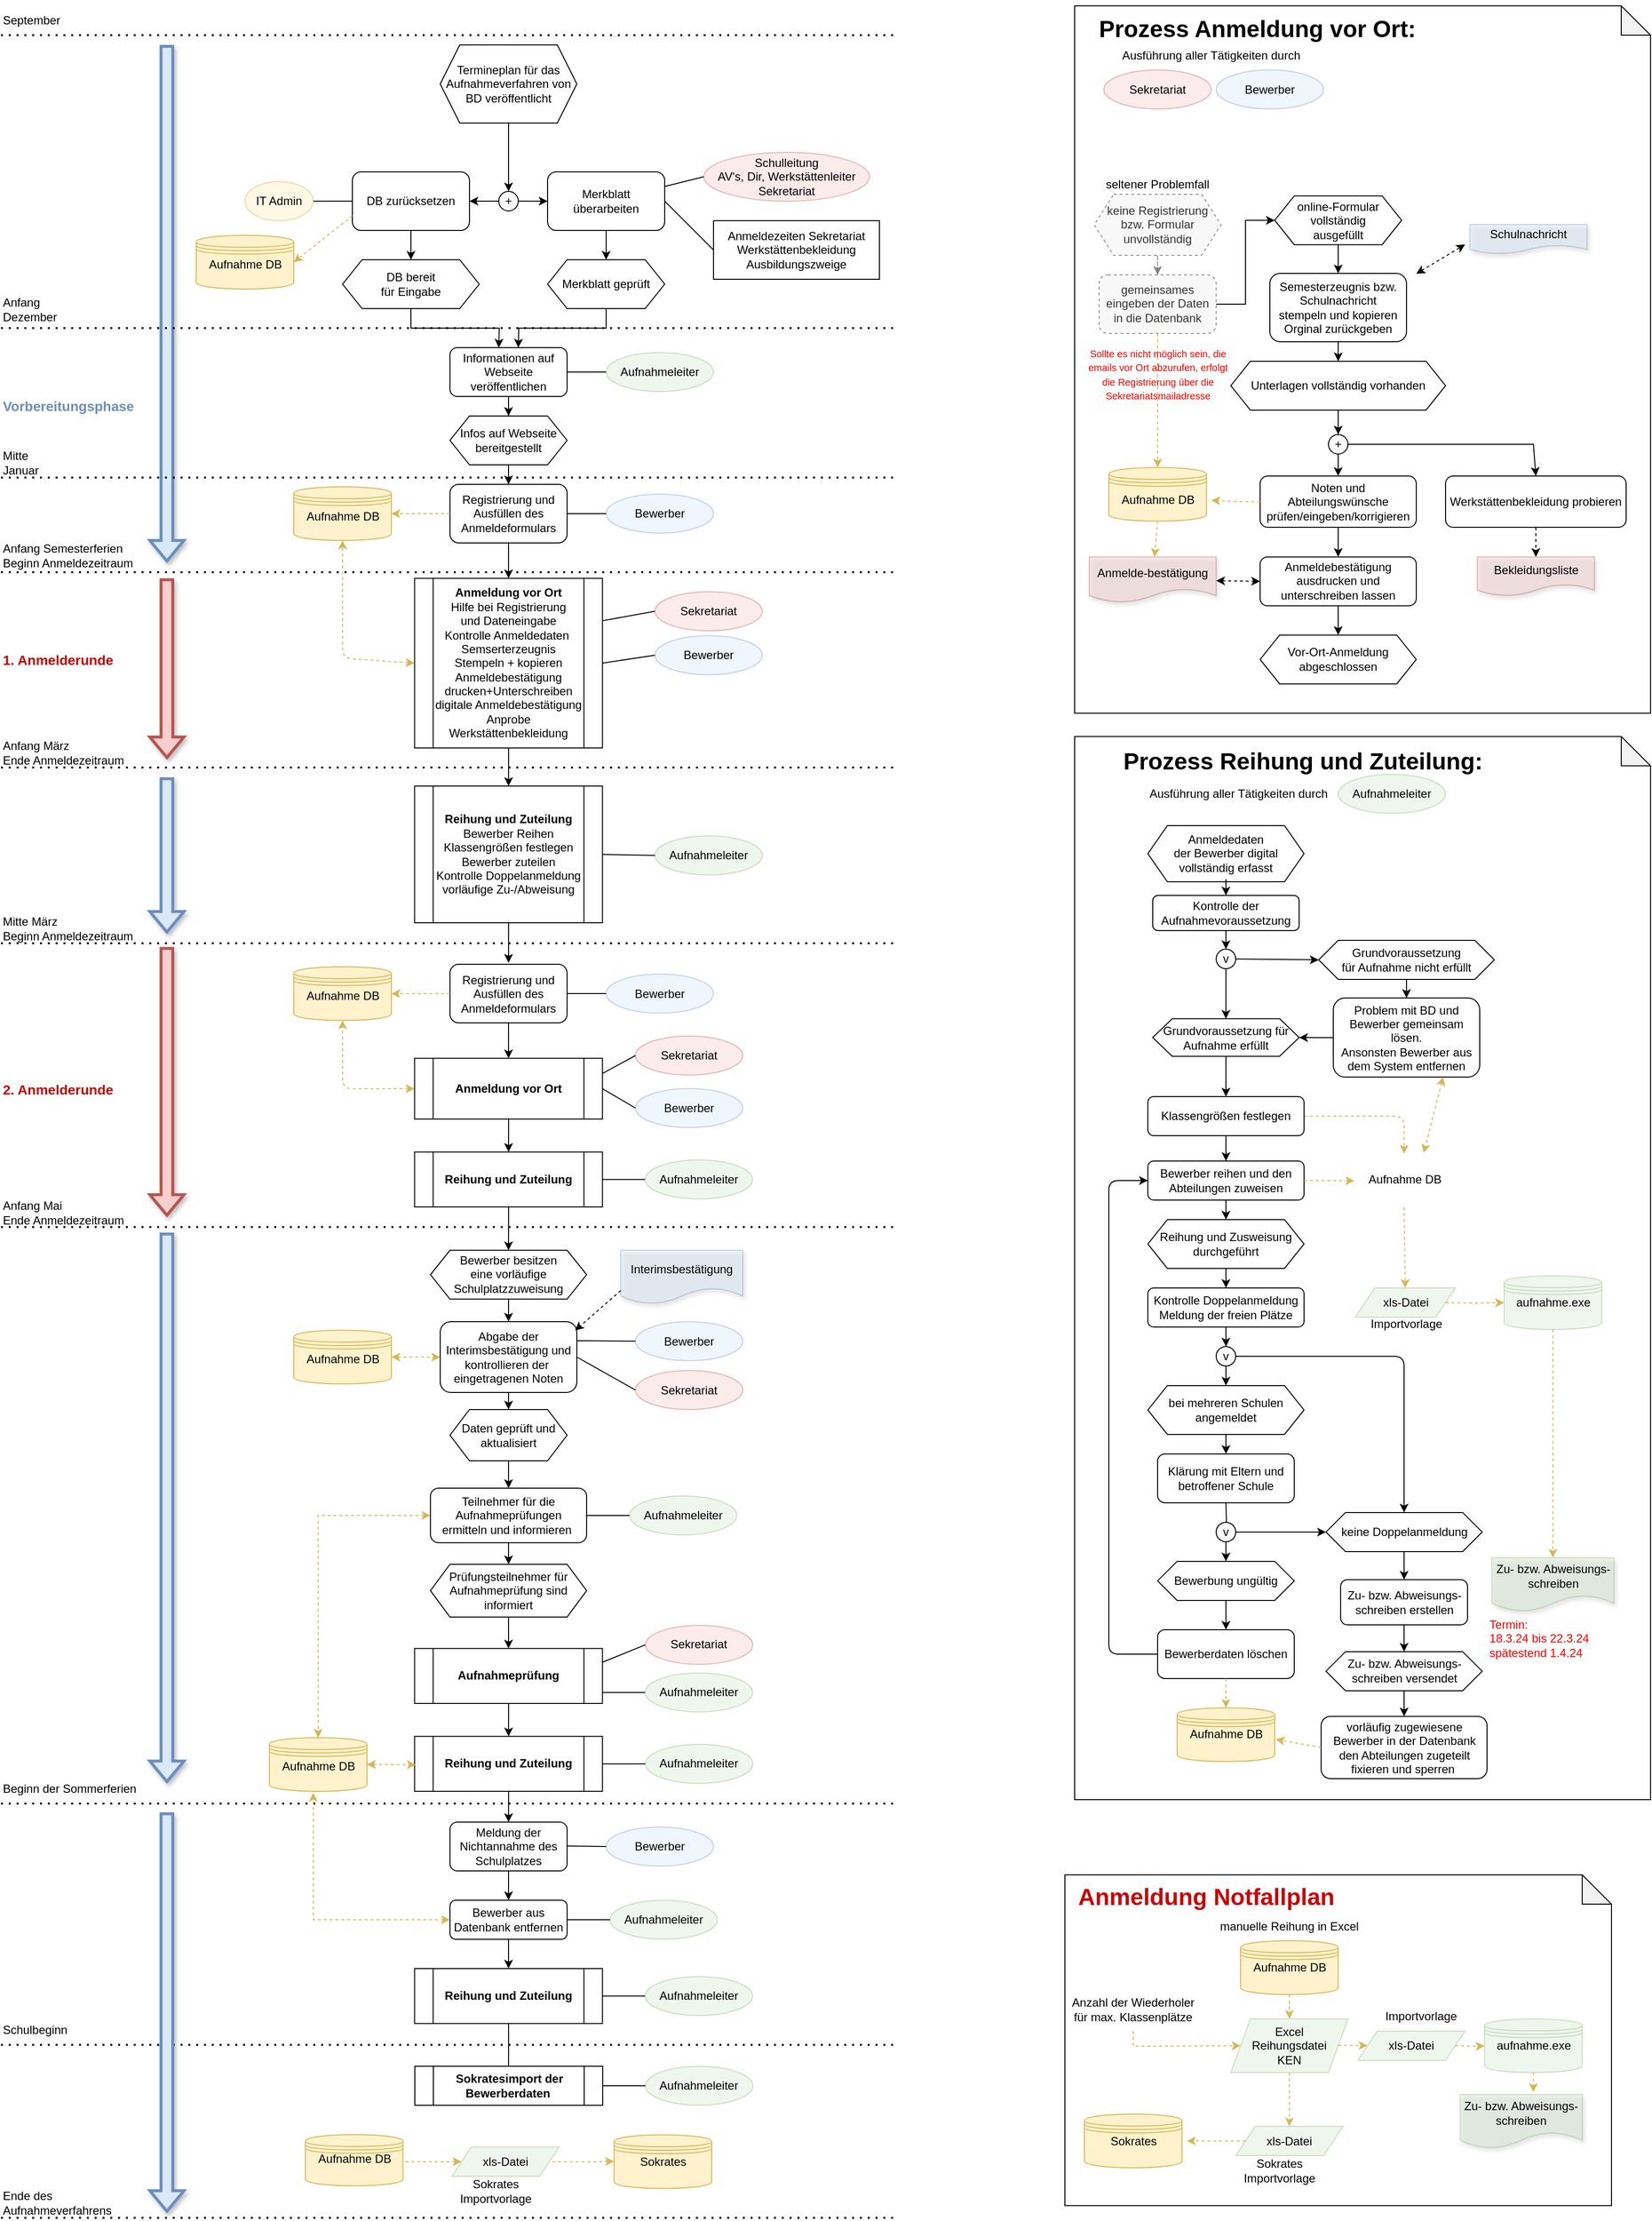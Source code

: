 <mxfile version="22.1.2" type="device">
  <diagram name="Page-1" id="edf60f1a-56cd-e834-aa8a-f176f3a09ee4">
    <mxGraphModel dx="4600" dy="2097" grid="1" gridSize="10" guides="1" tooltips="1" connect="1" arrows="1" fold="1" page="1" pageScale="1" pageWidth="1100" pageHeight="850" background="none" math="0" shadow="0">
      <root>
        <mxCell id="0" />
        <mxCell id="1" parent="0" />
        <mxCell id="rtsDQW6ImpycRU2qoZvM-52" value="" style="shape=datastore;html=1;labelPosition=center;verticalLabelPosition=bottom;align=center;verticalAlign=top;rounded=0;labelBackgroundColor=none;fillColor=#fff2cc;strokeColor=#d6b656;" parent="1" vertex="1">
          <mxGeometry x="297.5" y="1185.45" width="100" height="55" as="geometry" />
        </mxCell>
        <mxCell id="g-dv90pBWuHtTHwvCHHQ-114" value="" style="shape=note;whiteSpace=wrap;html=1;backgroundOutline=1;darkOpacity=0.05;" parent="1" vertex="1">
          <mxGeometry y="1924.05" width="560" height="338.75" as="geometry" />
        </mxCell>
        <mxCell id="g-dv90pBWuHtTHwvCHHQ-24" value="" style="shape=note;whiteSpace=wrap;html=1;backgroundOutline=1;darkOpacity=0.05;" parent="1" vertex="1">
          <mxGeometry x="10" y="758.25" width="590" height="1088.75" as="geometry" />
        </mxCell>
        <mxCell id="g-dv90pBWuHtTHwvCHHQ-21" value="" style="shape=note;whiteSpace=wrap;html=1;backgroundOutline=1;darkOpacity=0.05;" parent="1" vertex="1">
          <mxGeometry x="10" y="10" width="590" height="724.37" as="geometry" />
        </mxCell>
        <mxCell id="rtsDQW6ImpycRU2qoZvM-29" value="Anmelde-bestätigung" style="shape=document;whiteSpace=wrap;html=1;boundedLbl=1;shadow=1;rounded=0;labelBackgroundColor=none;fillColor=#f8cecc;strokeColor=#b85450;opacity=40;" parent="1" vertex="1">
          <mxGeometry x="25" y="574.37" width="130" height="46.63" as="geometry" />
        </mxCell>
        <mxCell id="GLaCfG0d4bE0mRjEtFtk-1" value="Termineplan für das Aufnahmeverfahren von BD veröffentlicht" style="shape=hexagon;perimeter=hexagonPerimeter2;whiteSpace=wrap;html=1;fixedSize=1;rounded=0;labelBackgroundColor=none;" parent="1" vertex="1">
          <mxGeometry x="-640" y="50" width="140" height="80" as="geometry" />
        </mxCell>
        <mxCell id="GLaCfG0d4bE0mRjEtFtk-32" style="edgeStyle=orthogonalEdgeStyle;rounded=0;orthogonalLoop=1;jettySize=auto;html=1;exitX=0.5;exitY=1;exitDx=0;exitDy=0;entryX=0.5;entryY=0;entryDx=0;entryDy=0;labelBackgroundColor=none;fontColor=default;" parent="1" source="GLaCfG0d4bE0mRjEtFtk-2" target="GLaCfG0d4bE0mRjEtFtk-20" edge="1">
          <mxGeometry relative="1" as="geometry" />
        </mxCell>
        <mxCell id="GLaCfG0d4bE0mRjEtFtk-2" value="Merkblatt überarbeiten" style="rounded=1;whiteSpace=wrap;html=1;labelBackgroundColor=none;" parent="1" vertex="1">
          <mxGeometry x="-530" y="180" width="120" height="60" as="geometry" />
        </mxCell>
        <mxCell id="GLaCfG0d4bE0mRjEtFtk-3" value="" style="endArrow=classic;html=1;rounded=0;exitX=0.5;exitY=1;exitDx=0;exitDy=0;entryX=0.5;entryY=0;entryDx=0;entryDy=0;labelBackgroundColor=none;fontColor=default;" parent="1" source="GLaCfG0d4bE0mRjEtFtk-1" target="GLaCfG0d4bE0mRjEtFtk-10" edge="1">
          <mxGeometry width="50" height="50" relative="1" as="geometry">
            <mxPoint x="-490" y="170" as="sourcePoint" />
            <mxPoint x="-570" y="190" as="targetPoint" />
          </mxGeometry>
        </mxCell>
        <mxCell id="GLaCfG0d4bE0mRjEtFtk-4" value="Schulleitung&lt;br&gt;AV&#39;s, Dir, Werkstättenleiter&lt;br&gt;Sekretariat" style="ellipse;whiteSpace=wrap;html=1;rounded=0;labelBackgroundColor=none;fillColor=#f8cecc;strokeColor=#b85450;opacity=40;" parent="1" vertex="1">
          <mxGeometry x="-370" y="160" width="170" height="50" as="geometry" />
        </mxCell>
        <mxCell id="GLaCfG0d4bE0mRjEtFtk-7" value="" style="endArrow=none;html=1;rounded=0;entryX=1;entryY=0.25;entryDx=0;entryDy=0;exitX=0;exitY=0.5;exitDx=0;exitDy=0;labelBackgroundColor=none;fontColor=default;" parent="1" source="GLaCfG0d4bE0mRjEtFtk-4" target="GLaCfG0d4bE0mRjEtFtk-2" edge="1">
          <mxGeometry width="50" height="50" relative="1" as="geometry">
            <mxPoint x="-390" y="260" as="sourcePoint" />
            <mxPoint x="-340" y="210" as="targetPoint" />
          </mxGeometry>
        </mxCell>
        <mxCell id="GLaCfG0d4bE0mRjEtFtk-9" value="" style="endArrow=classic;html=1;rounded=0;exitX=1;exitY=0.5;exitDx=0;exitDy=0;entryX=0;entryY=0.5;entryDx=0;entryDy=0;labelBackgroundColor=none;fontColor=default;" parent="1" source="GLaCfG0d4bE0mRjEtFtk-10" target="GLaCfG0d4bE0mRjEtFtk-2" edge="1">
          <mxGeometry width="50" height="50" relative="1" as="geometry">
            <mxPoint x="-390" y="260" as="sourcePoint" />
            <mxPoint x="-470" y="280" as="targetPoint" />
          </mxGeometry>
        </mxCell>
        <mxCell id="GLaCfG0d4bE0mRjEtFtk-10" value="&lt;p class=&quot;MsoNormal&quot;&gt;+&lt;/p&gt;" style="ellipse;whiteSpace=wrap;html=1;aspect=fixed;rounded=0;labelBackgroundColor=none;" parent="1" vertex="1">
          <mxGeometry x="-580" y="200" width="20" height="20" as="geometry" />
        </mxCell>
        <mxCell id="GLaCfG0d4bE0mRjEtFtk-11" value="Anmeldezeiten Sekretariat&lt;br&gt;Werkstättenbekleidung&lt;br&gt;Ausbildungszweige" style="rounded=0;whiteSpace=wrap;html=1;labelBackgroundColor=none;" parent="1" vertex="1">
          <mxGeometry x="-360" y="230" width="170" height="60" as="geometry" />
        </mxCell>
        <mxCell id="GLaCfG0d4bE0mRjEtFtk-15" value="" style="endArrow=none;html=1;rounded=0;entryX=1;entryY=0.5;entryDx=0;entryDy=0;exitX=0;exitY=0.5;exitDx=0;exitDy=0;labelBackgroundColor=none;fontColor=default;" parent="1" source="GLaCfG0d4bE0mRjEtFtk-11" target="GLaCfG0d4bE0mRjEtFtk-2" edge="1">
          <mxGeometry width="50" height="50" relative="1" as="geometry">
            <mxPoint x="-400" y="270" as="sourcePoint" />
            <mxPoint x="-350" y="220" as="targetPoint" />
          </mxGeometry>
        </mxCell>
        <mxCell id="GLaCfG0d4bE0mRjEtFtk-17" value="" style="endArrow=classic;html=1;rounded=0;exitX=0;exitY=0.5;exitDx=0;exitDy=0;labelBackgroundColor=none;fontColor=default;" parent="1" source="GLaCfG0d4bE0mRjEtFtk-10" edge="1">
          <mxGeometry width="50" height="50" relative="1" as="geometry">
            <mxPoint x="-640" y="320" as="sourcePoint" />
            <mxPoint x="-610" y="210" as="targetPoint" />
          </mxGeometry>
        </mxCell>
        <mxCell id="GLaCfG0d4bE0mRjEtFtk-34" style="edgeStyle=orthogonalEdgeStyle;rounded=0;orthogonalLoop=1;jettySize=auto;html=1;exitX=0.5;exitY=1;exitDx=0;exitDy=0;labelBackgroundColor=none;fontColor=default;" parent="1" source="GLaCfG0d4bE0mRjEtFtk-19" edge="1">
          <mxGeometry relative="1" as="geometry">
            <mxPoint x="-580" y="360" as="targetPoint" />
          </mxGeometry>
        </mxCell>
        <mxCell id="GLaCfG0d4bE0mRjEtFtk-19" value="DB bereit&lt;br&gt;für Eingabe" style="shape=hexagon;perimeter=hexagonPerimeter2;whiteSpace=wrap;html=1;fixedSize=1;rounded=0;labelBackgroundColor=none;" parent="1" vertex="1">
          <mxGeometry x="-740" y="270" width="140" height="50" as="geometry" />
        </mxCell>
        <mxCell id="GLaCfG0d4bE0mRjEtFtk-33" style="edgeStyle=orthogonalEdgeStyle;rounded=0;orthogonalLoop=1;jettySize=auto;html=1;exitX=0.5;exitY=1;exitDx=0;exitDy=0;labelBackgroundColor=none;fontColor=default;" parent="1" source="GLaCfG0d4bE0mRjEtFtk-20" edge="1">
          <mxGeometry relative="1" as="geometry">
            <mxPoint x="-560" y="360" as="targetPoint" />
            <mxPoint x="-480" y="330" as="sourcePoint" />
          </mxGeometry>
        </mxCell>
        <mxCell id="GLaCfG0d4bE0mRjEtFtk-20" value="Merkblatt geprüft" style="shape=hexagon;perimeter=hexagonPerimeter2;whiteSpace=wrap;html=1;fixedSize=1;rounded=0;labelBackgroundColor=none;" parent="1" vertex="1">
          <mxGeometry x="-530" y="270" width="120" height="50" as="geometry" />
        </mxCell>
        <mxCell id="GLaCfG0d4bE0mRjEtFtk-31" style="edgeStyle=orthogonalEdgeStyle;rounded=0;orthogonalLoop=1;jettySize=auto;html=1;entryX=0.5;entryY=0;entryDx=0;entryDy=0;labelBackgroundColor=none;fontColor=default;" parent="1" source="GLaCfG0d4bE0mRjEtFtk-23" target="GLaCfG0d4bE0mRjEtFtk-19" edge="1">
          <mxGeometry relative="1" as="geometry" />
        </mxCell>
        <mxCell id="GLaCfG0d4bE0mRjEtFtk-23" value="DB zurücksetzen" style="rounded=1;whiteSpace=wrap;html=1;labelBackgroundColor=none;" parent="1" vertex="1">
          <mxGeometry x="-730" y="180" width="120" height="60" as="geometry" />
        </mxCell>
        <mxCell id="GLaCfG0d4bE0mRjEtFtk-24" value="IT Admin" style="ellipse;whiteSpace=wrap;html=1;rounded=0;labelBackgroundColor=none;fillColor=#fff2cc;strokeColor=#d6b656;opacity=50;" parent="1" vertex="1">
          <mxGeometry x="-840" y="190" width="70" height="40" as="geometry" />
        </mxCell>
        <mxCell id="GLaCfG0d4bE0mRjEtFtk-25" value="" style="endArrow=none;html=1;rounded=0;entryX=0;entryY=0.5;entryDx=0;entryDy=0;exitX=1;exitY=0.5;exitDx=0;exitDy=0;labelBackgroundColor=none;fontColor=default;" parent="1" source="GLaCfG0d4bE0mRjEtFtk-24" target="GLaCfG0d4bE0mRjEtFtk-23" edge="1">
          <mxGeometry width="50" height="50" relative="1" as="geometry">
            <mxPoint x="-780" y="220" as="sourcePoint" />
            <mxPoint x="-730" y="170" as="targetPoint" />
          </mxGeometry>
        </mxCell>
        <mxCell id="GLaCfG0d4bE0mRjEtFtk-39" style="edgeStyle=orthogonalEdgeStyle;rounded=0;orthogonalLoop=1;jettySize=auto;html=1;entryX=0.5;entryY=0;entryDx=0;entryDy=0;labelBackgroundColor=none;fontColor=default;" parent="1" source="GLaCfG0d4bE0mRjEtFtk-35" target="GLaCfG0d4bE0mRjEtFtk-38" edge="1">
          <mxGeometry relative="1" as="geometry" />
        </mxCell>
        <mxCell id="GLaCfG0d4bE0mRjEtFtk-35" value="Informationen auf Webseite veröffentlichen" style="rounded=1;whiteSpace=wrap;html=1;labelBackgroundColor=none;" parent="1" vertex="1">
          <mxGeometry x="-630" y="360" width="120" height="50" as="geometry" />
        </mxCell>
        <mxCell id="GLaCfG0d4bE0mRjEtFtk-36" value="Aufnahmeleiter" style="ellipse;whiteSpace=wrap;html=1;rounded=0;labelBackgroundColor=none;fillColor=#d5e8d4;strokeColor=#82b366;opacity=40;" parent="1" vertex="1">
          <mxGeometry x="-470" y="365" width="110" height="40" as="geometry" />
        </mxCell>
        <mxCell id="GLaCfG0d4bE0mRjEtFtk-37" value="" style="endArrow=none;html=1;rounded=0;entryX=0;entryY=0.5;entryDx=0;entryDy=0;exitX=1;exitY=0.5;exitDx=0;exitDy=0;labelBackgroundColor=none;fontColor=default;" parent="1" source="GLaCfG0d4bE0mRjEtFtk-35" target="GLaCfG0d4bE0mRjEtFtk-36" edge="1">
          <mxGeometry width="50" height="50" relative="1" as="geometry">
            <mxPoint x="-440" y="300" as="sourcePoint" />
            <mxPoint x="-390" y="250" as="targetPoint" />
          </mxGeometry>
        </mxCell>
        <mxCell id="GLaCfG0d4bE0mRjEtFtk-41" style="edgeStyle=orthogonalEdgeStyle;rounded=0;orthogonalLoop=1;jettySize=auto;html=1;entryX=0.5;entryY=0;entryDx=0;entryDy=0;labelBackgroundColor=none;fontColor=default;" parent="1" source="GLaCfG0d4bE0mRjEtFtk-38" target="GLaCfG0d4bE0mRjEtFtk-40" edge="1">
          <mxGeometry relative="1" as="geometry" />
        </mxCell>
        <mxCell id="GLaCfG0d4bE0mRjEtFtk-38" value="Infos auf Webseite bereitgestellt" style="shape=hexagon;perimeter=hexagonPerimeter2;whiteSpace=wrap;html=1;fixedSize=1;rounded=0;labelBackgroundColor=none;" parent="1" vertex="1">
          <mxGeometry x="-630" y="430" width="120" height="50" as="geometry" />
        </mxCell>
        <mxCell id="g-dv90pBWuHtTHwvCHHQ-1" style="edgeStyle=orthogonalEdgeStyle;orthogonalLoop=1;jettySize=auto;html=1;" parent="1" source="GLaCfG0d4bE0mRjEtFtk-40" target="rtsDQW6ImpycRU2qoZvM-40" edge="1">
          <mxGeometry relative="1" as="geometry" />
        </mxCell>
        <mxCell id="GLaCfG0d4bE0mRjEtFtk-40" value="Registrierung und Ausfüllen des Anmeldeformulars" style="rounded=1;whiteSpace=wrap;html=1;labelBackgroundColor=none;" parent="1" vertex="1">
          <mxGeometry x="-630" y="500" width="120" height="60" as="geometry" />
        </mxCell>
        <mxCell id="GLaCfG0d4bE0mRjEtFtk-42" value="Bewerber" style="ellipse;whiteSpace=wrap;html=1;rounded=0;labelBackgroundColor=none;fillColor=#dae8fc;strokeColor=#6c8ebf;opacity=40;" parent="1" vertex="1">
          <mxGeometry x="-470" y="510" width="110" height="40" as="geometry" />
        </mxCell>
        <mxCell id="GLaCfG0d4bE0mRjEtFtk-43" value="" style="endArrow=none;html=1;rounded=0;entryX=0;entryY=0.5;entryDx=0;entryDy=0;exitX=1;exitY=0.5;exitDx=0;exitDy=0;labelBackgroundColor=none;fontColor=default;" parent="1" source="GLaCfG0d4bE0mRjEtFtk-40" target="GLaCfG0d4bE0mRjEtFtk-42" edge="1">
          <mxGeometry width="50" height="50" relative="1" as="geometry">
            <mxPoint x="-540" y="490" as="sourcePoint" />
            <mxPoint x="-490" y="440" as="targetPoint" />
          </mxGeometry>
        </mxCell>
        <mxCell id="GLaCfG0d4bE0mRjEtFtk-44" value="" style="shape=datastore;html=1;labelPosition=center;verticalLabelPosition=bottom;align=center;verticalAlign=top;rounded=0;labelBackgroundColor=none;fillColor=#fff2cc;strokeColor=#d6b656;" parent="1" vertex="1">
          <mxGeometry x="-890" y="245" width="100" height="55" as="geometry" />
        </mxCell>
        <mxCell id="GLaCfG0d4bE0mRjEtFtk-45" value="Aufnahme DB" style="text;html=1;align=center;verticalAlign=middle;resizable=0;points=[];autosize=1;strokeColor=none;fillColor=none;rounded=0;labelBackgroundColor=none;" parent="1" vertex="1">
          <mxGeometry x="-890" y="260" width="100" height="30" as="geometry" />
        </mxCell>
        <mxCell id="GLaCfG0d4bE0mRjEtFtk-46" value="" style="endArrow=classic;html=1;rounded=0;exitX=0;exitY=0.75;exitDx=0;exitDy=0;entryX=1;entryY=0.5;entryDx=0;entryDy=0;labelBackgroundColor=none;fontColor=default;fillColor=#fff2cc;strokeColor=#d6b656;dashed=1;" parent="1" source="GLaCfG0d4bE0mRjEtFtk-23" target="GLaCfG0d4bE0mRjEtFtk-44" edge="1">
          <mxGeometry width="50" height="50" relative="1" as="geometry">
            <mxPoint x="-880" y="360" as="sourcePoint" />
            <mxPoint x="-830" y="310" as="targetPoint" />
          </mxGeometry>
        </mxCell>
        <mxCell id="GLaCfG0d4bE0mRjEtFtk-49" value="" style="shape=datastore;html=1;labelPosition=center;verticalLabelPosition=bottom;align=center;verticalAlign=top;rounded=0;labelBackgroundColor=none;fillColor=#fff2cc;strokeColor=#d6b656;" parent="1" vertex="1">
          <mxGeometry x="-790" y="502.5" width="100" height="55" as="geometry" />
        </mxCell>
        <mxCell id="GLaCfG0d4bE0mRjEtFtk-50" value="Aufnahme DB" style="text;html=1;align=center;verticalAlign=middle;resizable=0;points=[];autosize=1;strokeColor=none;fillColor=none;rounded=0;labelBackgroundColor=none;" parent="1" vertex="1">
          <mxGeometry x="-790" y="517.5" width="100" height="30" as="geometry" />
        </mxCell>
        <mxCell id="GLaCfG0d4bE0mRjEtFtk-51" value="" style="endArrow=classic;html=1;rounded=0;exitX=0;exitY=0.5;exitDx=0;exitDy=0;entryX=1;entryY=0.5;entryDx=0;entryDy=0;labelBackgroundColor=none;fontColor=default;fillColor=#fff2cc;strokeColor=#d6b656;dashed=1;" parent="1" source="GLaCfG0d4bE0mRjEtFtk-40" target="GLaCfG0d4bE0mRjEtFtk-49" edge="1">
          <mxGeometry width="50" height="50" relative="1" as="geometry">
            <mxPoint x="-630" y="527.5" as="sourcePoint" />
            <mxPoint x="-730" y="567.5" as="targetPoint" />
          </mxGeometry>
        </mxCell>
        <mxCell id="GLaCfG0d4bE0mRjEtFtk-75" value="Sekretariat" style="ellipse;whiteSpace=wrap;html=1;rounded=0;labelBackgroundColor=none;fillColor=#f8cecc;strokeColor=#b85450;opacity=40;" parent="1" vertex="1">
          <mxGeometry x="-420" y="610" width="110" height="40" as="geometry" />
        </mxCell>
        <mxCell id="GLaCfG0d4bE0mRjEtFtk-76" value="" style="endArrow=none;html=1;rounded=0;entryX=1;entryY=0.25;entryDx=0;entryDy=0;exitX=0;exitY=0.5;exitDx=0;exitDy=0;labelBackgroundColor=none;fontColor=default;" parent="1" source="GLaCfG0d4bE0mRjEtFtk-75" target="rtsDQW6ImpycRU2qoZvM-40" edge="1">
          <mxGeometry width="50" height="50" relative="1" as="geometry">
            <mxPoint x="-200" y="800" as="sourcePoint" />
            <mxPoint x="-400" y="710" as="targetPoint" />
          </mxGeometry>
        </mxCell>
        <mxCell id="GLaCfG0d4bE0mRjEtFtk-84" value="Bewerber" style="ellipse;whiteSpace=wrap;html=1;rounded=0;labelBackgroundColor=none;fillColor=#dae8fc;strokeColor=#6c8ebf;opacity=40;" parent="1" vertex="1">
          <mxGeometry x="-420" y="655" width="110" height="40" as="geometry" />
        </mxCell>
        <mxCell id="GLaCfG0d4bE0mRjEtFtk-85" value="" style="endArrow=none;html=1;rounded=0;entryX=0;entryY=0.5;entryDx=0;entryDy=0;labelBackgroundColor=none;fontColor=default;exitX=1;exitY=0.5;exitDx=0;exitDy=0;" parent="1" source="rtsDQW6ImpycRU2qoZvM-40" target="GLaCfG0d4bE0mRjEtFtk-84" edge="1">
          <mxGeometry width="50" height="50" relative="1" as="geometry">
            <mxPoint x="-470" y="680" as="sourcePoint" />
            <mxPoint x="-340" y="680" as="targetPoint" />
          </mxGeometry>
        </mxCell>
        <mxCell id="qbebOgBx159uRVjpApf3-1" value="" style="shape=flexArrow;endArrow=classic;html=1;rounded=0;strokeWidth=3;shadow=1;labelBackgroundColor=none;fontColor=default;fillColor=#dae8fc;strokeColor=#6c8ebf;" parent="1" edge="1">
          <mxGeometry width="50" height="50" relative="1" as="geometry">
            <mxPoint x="-920" y="50" as="sourcePoint" />
            <mxPoint x="-920" y="580" as="targetPoint" />
          </mxGeometry>
        </mxCell>
        <mxCell id="qbebOgBx159uRVjpApf3-2" value="" style="endArrow=none;dashed=1;html=1;dashPattern=1 3;strokeWidth=2;rounded=0;labelBackgroundColor=none;fontColor=default;" parent="1" edge="1">
          <mxGeometry width="50" height="50" relative="1" as="geometry">
            <mxPoint x="-1090" y="340" as="sourcePoint" />
            <mxPoint x="-170" y="340" as="targetPoint" />
          </mxGeometry>
        </mxCell>
        <mxCell id="qbebOgBx159uRVjpApf3-4" value="Anfang Dezember" style="text;html=1;strokeColor=none;fillColor=none;align=left;verticalAlign=middle;whiteSpace=wrap;rounded=0;labelBorderColor=none;labelBackgroundColor=none;" parent="1" vertex="1">
          <mxGeometry x="-1090" y="305.63" width="60" height="30" as="geometry" />
        </mxCell>
        <mxCell id="qbebOgBx159uRVjpApf3-6" value="" style="endArrow=none;dashed=1;html=1;dashPattern=1 3;strokeWidth=2;rounded=0;labelBackgroundColor=none;fontColor=default;" parent="1" edge="1">
          <mxGeometry width="50" height="50" relative="1" as="geometry">
            <mxPoint x="-1090" y="40" as="sourcePoint" />
            <mxPoint x="-170" y="40" as="targetPoint" />
          </mxGeometry>
        </mxCell>
        <mxCell id="qbebOgBx159uRVjpApf3-7" value="September" style="text;html=1;strokeColor=none;fillColor=none;align=left;verticalAlign=middle;whiteSpace=wrap;rounded=0;labelBorderColor=none;labelBackgroundColor=none;" parent="1" vertex="1">
          <mxGeometry x="-1090" y="10" width="60" height="30" as="geometry" />
        </mxCell>
        <mxCell id="qbebOgBx159uRVjpApf3-8" value="" style="endArrow=none;dashed=1;html=1;dashPattern=1 3;strokeWidth=2;rounded=0;labelBackgroundColor=none;fontColor=default;" parent="1" edge="1">
          <mxGeometry width="50" height="50" relative="1" as="geometry">
            <mxPoint x="-1090" y="493.13" as="sourcePoint" />
            <mxPoint x="-170" y="493.13" as="targetPoint" />
          </mxGeometry>
        </mxCell>
        <mxCell id="qbebOgBx159uRVjpApf3-9" value="Mitte Januar" style="text;html=1;strokeColor=none;fillColor=none;align=left;verticalAlign=middle;whiteSpace=wrap;rounded=0;labelBorderColor=none;labelBackgroundColor=none;" parent="1" vertex="1">
          <mxGeometry x="-1090" y="463.13" width="60" height="30" as="geometry" />
        </mxCell>
        <mxCell id="qbebOgBx159uRVjpApf3-10" value="" style="endArrow=none;dashed=1;html=1;dashPattern=1 3;strokeWidth=2;rounded=0;labelBackgroundColor=none;fontColor=default;" parent="1" edge="1">
          <mxGeometry width="50" height="50" relative="1" as="geometry">
            <mxPoint x="-1090" y="590" as="sourcePoint" />
            <mxPoint x="-170" y="590" as="targetPoint" />
          </mxGeometry>
        </mxCell>
        <mxCell id="qbebOgBx159uRVjpApf3-11" value="Anfang Semesterferien Beginn Anmeldezeitraum" style="text;html=1;strokeColor=none;fillColor=none;align=left;verticalAlign=middle;whiteSpace=wrap;rounded=0;labelBorderColor=none;labelBackgroundColor=none;" parent="1" vertex="1">
          <mxGeometry x="-1090" y="557.5" width="160" height="30" as="geometry" />
        </mxCell>
        <mxCell id="rtsDQW6ImpycRU2qoZvM-11" value="" style="endArrow=none;dashed=1;html=1;dashPattern=1 3;strokeWidth=2;rounded=0;labelBackgroundColor=none;fontColor=default;" parent="1" edge="1">
          <mxGeometry width="50" height="50" relative="1" as="geometry">
            <mxPoint x="-1090" y="790" as="sourcePoint" />
            <mxPoint x="-170" y="790" as="targetPoint" />
          </mxGeometry>
        </mxCell>
        <mxCell id="rtsDQW6ImpycRU2qoZvM-12" value="Anfang März&lt;br&gt;Ende Anmeldezeitraum" style="text;html=1;strokeColor=none;fillColor=none;align=left;verticalAlign=middle;whiteSpace=wrap;rounded=0;labelBorderColor=none;labelBackgroundColor=none;" parent="1" vertex="1">
          <mxGeometry x="-1090" y="760" width="140" height="30" as="geometry" />
        </mxCell>
        <mxCell id="rtsDQW6ImpycRU2qoZvM-14" value="" style="shape=flexArrow;endArrow=classic;html=1;rounded=0;strokeWidth=3;shadow=1;labelBackgroundColor=none;fontColor=default;fillColor=#f8cecc;strokeColor=#b85450;" parent="1" edge="1">
          <mxGeometry width="50" height="50" relative="1" as="geometry">
            <mxPoint x="-920" y="596.25" as="sourcePoint" />
            <mxPoint x="-920" y="781.25" as="targetPoint" />
          </mxGeometry>
        </mxCell>
        <mxCell id="rtsDQW6ImpycRU2qoZvM-16" value="&lt;font style=&quot;font-size: 14px;&quot;&gt;&lt;b&gt;1. Anmelderunde&lt;/b&gt;&lt;/font&gt;" style="text;html=1;strokeColor=none;fillColor=none;align=left;verticalAlign=middle;whiteSpace=wrap;rounded=0;labelBorderColor=none;labelBackgroundColor=none;fontColor=#CC0000;" parent="1" vertex="1">
          <mxGeometry x="-1090" y="665" width="140" height="30" as="geometry" />
        </mxCell>
        <mxCell id="g-dv90pBWuHtTHwvCHHQ-100" style="edgeStyle=orthogonalEdgeStyle;orthogonalLoop=1;jettySize=auto;html=1;entryX=0.5;entryY=0;entryDx=0;entryDy=0;" parent="1" source="oWdCVv16YqPojutBInub-50" target="g-dv90pBWuHtTHwvCHHQ-99" edge="1">
          <mxGeometry relative="1" as="geometry" />
        </mxCell>
        <mxCell id="rtsDQW6ImpycRU2qoZvM-18" value="Anmeldedaten&lt;br&gt;der Bewerber digital vollständig erfasst" style="shape=hexagon;perimeter=hexagonPerimeter2;whiteSpace=wrap;html=1;fixedSize=1;rounded=0;labelBackgroundColor=none;" parent="1" vertex="1">
          <mxGeometry x="85" y="849.5" width="160" height="57.5" as="geometry" />
        </mxCell>
        <mxCell id="rtsDQW6ImpycRU2qoZvM-43" style="edgeStyle=orthogonalEdgeStyle;rounded=0;orthogonalLoop=1;jettySize=auto;html=1;labelBackgroundColor=none;fontColor=default;" parent="1" source="rtsDQW6ImpycRU2qoZvM-20" target="rtsDQW6ImpycRU2qoZvM-44" edge="1">
          <mxGeometry relative="1" as="geometry">
            <mxPoint x="165" y="1252.95" as="targetPoint" />
          </mxGeometry>
        </mxCell>
        <mxCell id="rtsDQW6ImpycRU2qoZvM-20" value="Bewerber reihen und den Abteilungen zuweisen" style="rounded=1;whiteSpace=wrap;html=1;labelBackgroundColor=none;" parent="1" vertex="1">
          <mxGeometry x="85" y="1192.95" width="160" height="40" as="geometry" />
        </mxCell>
        <mxCell id="rtsDQW6ImpycRU2qoZvM-86" style="edgeStyle=orthogonalEdgeStyle;rounded=0;orthogonalLoop=1;jettySize=auto;html=1;labelBackgroundColor=none;fontColor=default;" parent="1" source="rtsDQW6ImpycRU2qoZvM-40" target="rtsDQW6ImpycRU2qoZvM-85" edge="1">
          <mxGeometry relative="1" as="geometry" />
        </mxCell>
        <mxCell id="rtsDQW6ImpycRU2qoZvM-40" value="&lt;span style=&quot;color: rgb(0, 0, 0); font-family: Helvetica; font-size: 12px; font-style: normal; font-variant-ligatures: normal; font-variant-caps: normal; letter-spacing: normal; orphans: 2; text-align: center; text-indent: 0px; text-transform: none; widows: 2; word-spacing: 0px; -webkit-text-stroke-width: 0px; background-color: rgb(251, 251, 251); text-decoration-thickness: initial; text-decoration-style: initial; text-decoration-color: initial; float: none; display: inline !important;&quot;&gt;&lt;b&gt;Anmeldung vor Ort&lt;br&gt;&lt;/b&gt;Hilfe bei Registrierung &lt;br&gt;und Dateneingabe&lt;br&gt;Kontrolle Anmeldedaten&amp;nbsp;&lt;br&gt;&lt;/span&gt;Semserterzeugnis&lt;br style=&quot;border-color: var(--border-color);&quot;&gt;Stempeln + kopieren&lt;br&gt;Anmeldebestätigung drucken+Unterschreiben&lt;br&gt;digitale Anmeldebestätigung&lt;br&gt;Anprobe Werkstättenbekleidung" style="shape=process;whiteSpace=wrap;html=1;backgroundOutline=1;rounded=0;labelBackgroundColor=none;" parent="1" vertex="1">
          <mxGeometry x="-666.25" y="596.25" width="192.5" height="173.75" as="geometry" />
        </mxCell>
        <mxCell id="rtsDQW6ImpycRU2qoZvM-46" value="" style="edgeStyle=orthogonalEdgeStyle;rounded=0;orthogonalLoop=1;jettySize=auto;html=1;labelBackgroundColor=none;fontColor=default;" parent="1" source="rtsDQW6ImpycRU2qoZvM-44" target="rtsDQW6ImpycRU2qoZvM-45" edge="1">
          <mxGeometry relative="1" as="geometry" />
        </mxCell>
        <mxCell id="rtsDQW6ImpycRU2qoZvM-44" value="Reihung und Zusweisung durchgeführt" style="shape=hexagon;perimeter=hexagonPerimeter2;whiteSpace=wrap;html=1;fixedSize=1;rounded=0;labelBackgroundColor=none;" parent="1" vertex="1">
          <mxGeometry x="85" y="1252.95" width="160" height="50" as="geometry" />
        </mxCell>
        <mxCell id="rtsDQW6ImpycRU2qoZvM-45" value="Kontrolle Doppelanmeldung&lt;br&gt;Meldung der freien Plätze" style="rounded=1;whiteSpace=wrap;html=1;labelBackgroundColor=none;" parent="1" vertex="1">
          <mxGeometry x="85" y="1322.95" width="160" height="40" as="geometry" />
        </mxCell>
        <mxCell id="rtsDQW6ImpycRU2qoZvM-49" value="&lt;span style=&quot;font-size: 14px;&quot;&gt;&lt;b&gt;&lt;font&gt;Vorbereitungsphase&lt;/font&gt;&lt;/b&gt;&lt;/span&gt;" style="text;html=1;strokeColor=none;fillColor=none;align=left;verticalAlign=middle;whiteSpace=wrap;rounded=0;labelBorderColor=none;labelBackgroundColor=none;fontColor=#6c8ebf;" parent="1" vertex="1">
          <mxGeometry x="-1090" y="405" width="140" height="30" as="geometry" />
        </mxCell>
        <mxCell id="rtsDQW6ImpycRU2qoZvM-50" value="Anzahl der Wiederholer für max. Klassenplätze" style="text;html=1;strokeColor=none;fillColor=none;align=center;verticalAlign=middle;whiteSpace=wrap;rounded=0;labelBackgroundColor=none;" parent="1" vertex="1">
          <mxGeometry y="2039.05" width="140" height="45" as="geometry" />
        </mxCell>
        <mxCell id="rtsDQW6ImpycRU2qoZvM-57" value="&lt;font color=&quot;#cc0000&quot; style=&quot;font-size: 24px;&quot;&gt;&lt;b style=&quot;font-size: 24px;&quot;&gt;Anmeldung Notfallplan&lt;/b&gt;&lt;/font&gt;" style="text;html=1;strokeColor=none;fillColor=none;align=center;verticalAlign=middle;whiteSpace=wrap;rounded=0;labelBackgroundColor=none;fontSize=24;" parent="1" vertex="1">
          <mxGeometry x="5" y="1936.55" width="280" height="20" as="geometry" />
        </mxCell>
        <mxCell id="rtsDQW6ImpycRU2qoZvM-61" style="edgeStyle=orthogonalEdgeStyle;rounded=0;orthogonalLoop=1;jettySize=auto;html=1;labelBackgroundColor=none;fontColor=default;fillColor=#fff2cc;strokeColor=#d6b656;dashed=1;" parent="1" source="rtsDQW6ImpycRU2qoZvM-58" target="rtsDQW6ImpycRU2qoZvM-62" edge="1">
          <mxGeometry relative="1" as="geometry">
            <mxPoint x="230" y="2076.55" as="targetPoint" />
          </mxGeometry>
        </mxCell>
        <mxCell id="rtsDQW6ImpycRU2qoZvM-58" value="" style="shape=datastore;html=1;labelPosition=center;verticalLabelPosition=bottom;align=center;verticalAlign=top;rounded=0;labelBackgroundColor=none;fillColor=#fff2cc;strokeColor=#d6b656;" parent="1" vertex="1">
          <mxGeometry x="180" y="1991.55" width="100" height="55" as="geometry" />
        </mxCell>
        <mxCell id="rtsDQW6ImpycRU2qoZvM-59" value="Aufnahme DB" style="text;html=1;align=center;verticalAlign=middle;resizable=0;points=[];autosize=1;strokeColor=none;fillColor=none;rounded=0;labelBackgroundColor=none;" parent="1" vertex="1">
          <mxGeometry x="180" y="2004.05" width="100" height="30" as="geometry" />
        </mxCell>
        <mxCell id="rtsDQW6ImpycRU2qoZvM-62" value="Excel&lt;br&gt;Reihungsdatei &lt;br&gt;KEN" style="shape=parallelogram;perimeter=parallelogramPerimeter;whiteSpace=wrap;html=1;fixedSize=1;rounded=0;labelBackgroundColor=none;fillColor=#d5e8d4;strokeColor=#82b366;opacity=40;" parent="1" vertex="1">
          <mxGeometry x="170" y="2071.55" width="120" height="55" as="geometry" />
        </mxCell>
        <mxCell id="rtsDQW6ImpycRU2qoZvM-64" value="manuelle Reihung in Excel" style="text;html=1;strokeColor=none;fillColor=none;align=center;verticalAlign=middle;whiteSpace=wrap;rounded=0;labelBackgroundColor=none;" parent="1" vertex="1">
          <mxGeometry x="150" y="1961.55" width="160" height="30" as="geometry" />
        </mxCell>
        <mxCell id="rtsDQW6ImpycRU2qoZvM-71" style="edgeStyle=orthogonalEdgeStyle;rounded=0;orthogonalLoop=1;jettySize=auto;html=1;labelBackgroundColor=none;fontColor=default;fillColor=#fff2cc;strokeColor=#d6b656;dashed=1;" parent="1" edge="1">
          <mxGeometry relative="1" as="geometry">
            <mxPoint x="310" y="2098.76" as="targetPoint" />
            <mxPoint x="280" y="2098.76" as="sourcePoint" />
          </mxGeometry>
        </mxCell>
        <mxCell id="rtsDQW6ImpycRU2qoZvM-72" value="" style="shape=datastore;html=1;labelPosition=center;verticalLabelPosition=bottom;align=center;verticalAlign=top;rounded=0;labelBackgroundColor=none;fillColor=#d5e8d4;strokeColor=#82b366;opacity=40;" parent="1" vertex="1">
          <mxGeometry x="430" y="2071.55" width="100" height="55" as="geometry" />
        </mxCell>
        <mxCell id="rtsDQW6ImpycRU2qoZvM-73" value="aufnahme.exe" style="text;html=1;align=center;verticalAlign=middle;resizable=0;points=[];autosize=1;strokeColor=none;fillColor=none;rounded=0;labelBackgroundColor=none;" parent="1" vertex="1">
          <mxGeometry x="430" y="2084.05" width="100" height="30" as="geometry" />
        </mxCell>
        <mxCell id="rtsDQW6ImpycRU2qoZvM-74" style="edgeStyle=orthogonalEdgeStyle;rounded=0;orthogonalLoop=1;jettySize=auto;html=1;labelBackgroundColor=none;fontColor=default;fillColor=#fff2cc;strokeColor=#d6b656;dashed=1;" parent="1" target="rtsDQW6ImpycRU2qoZvM-73" edge="1">
          <mxGeometry relative="1" as="geometry">
            <mxPoint x="320" y="2109.05" as="targetPoint" />
            <mxPoint x="400" y="2099.05" as="sourcePoint" />
          </mxGeometry>
        </mxCell>
        <mxCell id="rtsDQW6ImpycRU2qoZvM-75" value="xls-Datei" style="shape=parallelogram;perimeter=parallelogramPerimeter;whiteSpace=wrap;html=1;fixedSize=1;rounded=0;labelBackgroundColor=none;fillColor=#d5e8d4;strokeColor=#82b366;opacity=40;" parent="1" vertex="1">
          <mxGeometry x="300" y="2084.05" width="110" height="30" as="geometry" />
        </mxCell>
        <mxCell id="rtsDQW6ImpycRU2qoZvM-76" value="Importvorlage" style="text;html=1;strokeColor=none;fillColor=none;align=center;verticalAlign=middle;whiteSpace=wrap;rounded=0;labelBackgroundColor=none;" parent="1" vertex="1">
          <mxGeometry x="335" y="2054.05" width="60" height="30" as="geometry" />
        </mxCell>
        <mxCell id="rtsDQW6ImpycRU2qoZvM-78" value="" style="endArrow=classic;html=1;rounded=0;exitX=0.5;exitY=1;exitDx=0;exitDy=0;entryX=0;entryY=0.5;entryDx=0;entryDy=0;labelBackgroundColor=none;fontColor=default;dashed=1;fillColor=#fff2cc;strokeColor=#d6b656;" parent="1" source="rtsDQW6ImpycRU2qoZvM-50" target="rtsDQW6ImpycRU2qoZvM-62" edge="1">
          <mxGeometry width="50" height="50" relative="1" as="geometry">
            <mxPoint x="160" y="2116.55" as="sourcePoint" />
            <mxPoint x="210" y="2066.55" as="targetPoint" />
            <Array as="points">
              <mxPoint x="70" y="2099.55" />
            </Array>
          </mxGeometry>
        </mxCell>
        <mxCell id="g-dv90pBWuHtTHwvCHHQ-117" style="edgeStyle=orthogonalEdgeStyle;orthogonalLoop=1;jettySize=auto;html=1;" parent="1" source="rtsDQW6ImpycRU2qoZvM-85" edge="1">
          <mxGeometry relative="1" as="geometry">
            <mxPoint x="-570" y="990" as="targetPoint" />
          </mxGeometry>
        </mxCell>
        <mxCell id="rtsDQW6ImpycRU2qoZvM-85" value="&lt;b style=&quot;border-color: var(--border-color); color: rgb(0, 0, 0); font-family: Helvetica; font-size: 12px; font-style: normal; font-variant-ligatures: normal; font-variant-caps: normal; letter-spacing: normal; orphans: 2; text-align: center; text-indent: 0px; text-transform: none; widows: 2; word-spacing: 0px; -webkit-text-stroke-width: 0px; text-decoration-thickness: initial; text-decoration-style: initial; text-decoration-color: initial;&quot;&gt;Reihung und Zuteilung&lt;br style=&quot;border-color: var(--border-color);&quot;&gt;&lt;/b&gt;Bewerber Reihen&lt;br&gt;Klassengrößen festlegen&lt;br style=&quot;border-color: var(--border-color);&quot;&gt;Bewerber zuteilen&lt;br&gt;Kontrolle Doppelanmeldung&lt;br&gt;vorläufige Zu-/Abweisung" style="shape=process;whiteSpace=wrap;html=1;backgroundOutline=1;rounded=0;labelBackgroundColor=none;" parent="1" vertex="1">
          <mxGeometry x="-666.25" y="809" width="192.5" height="140" as="geometry" />
        </mxCell>
        <mxCell id="rtsDQW6ImpycRU2qoZvM-87" value="&lt;h1&gt;Prozess Anmeldung vor Ort:&lt;/h1&gt;" style="text;html=1;strokeColor=none;fillColor=none;spacing=5;spacingTop=-20;whiteSpace=wrap;overflow=hidden;rounded=0;labelBackgroundColor=none;align=left;" parent="1" vertex="1">
          <mxGeometry x="30" y="14.37" width="500" height="42.5" as="geometry" />
        </mxCell>
        <mxCell id="rtsDQW6ImpycRU2qoZvM-93" style="edgeStyle=orthogonalEdgeStyle;rounded=0;orthogonalLoop=1;jettySize=auto;html=1;" parent="1" source="rtsDQW6ImpycRU2qoZvM-88" target="rtsDQW6ImpycRU2qoZvM-94" edge="1">
          <mxGeometry relative="1" as="geometry">
            <mxPoint x="280" y="363.99" as="targetPoint" />
          </mxGeometry>
        </mxCell>
        <mxCell id="rtsDQW6ImpycRU2qoZvM-88" value="Semesterzeugnis bzw. Schulnachricht&lt;br&gt;stempeln&amp;nbsp;und kopieren Orginal zurückgeben" style="rounded=1;whiteSpace=wrap;html=1;labelBackgroundColor=none;" parent="1" vertex="1">
          <mxGeometry x="210" y="283.99" width="140" height="70" as="geometry" />
        </mxCell>
        <mxCell id="rtsDQW6ImpycRU2qoZvM-89" value="Sekretariat" style="ellipse;whiteSpace=wrap;html=1;rounded=0;labelBackgroundColor=none;fillColor=#f8cecc;strokeColor=#b85450;opacity=40;" parent="1" vertex="1">
          <mxGeometry x="40" y="75.62" width="110" height="40" as="geometry" />
        </mxCell>
        <mxCell id="rtsDQW6ImpycRU2qoZvM-99" value="" style="edgeStyle=orthogonalEdgeStyle;rounded=0;orthogonalLoop=1;jettySize=auto;html=1;entryX=0.5;entryY=0;entryDx=0;entryDy=0;" parent="1" source="rtsDQW6ImpycRU2qoZvM-94" target="rtsDQW6ImpycRU2qoZvM-102" edge="1">
          <mxGeometry relative="1" as="geometry">
            <mxPoint x="280" y="443.99" as="targetPoint" />
          </mxGeometry>
        </mxCell>
        <mxCell id="rtsDQW6ImpycRU2qoZvM-94" value="Unterlagen vollständig vorhanden" style="shape=hexagon;perimeter=hexagonPerimeter2;whiteSpace=wrap;html=1;fixedSize=1;rounded=0;" parent="1" vertex="1">
          <mxGeometry x="170" y="373.99" width="220" height="50" as="geometry" />
        </mxCell>
        <mxCell id="rtsDQW6ImpycRU2qoZvM-101" value="" style="edgeStyle=orthogonalEdgeStyle;rounded=0;orthogonalLoop=1;jettySize=auto;html=1;" parent="1" source="rtsDQW6ImpycRU2qoZvM-98" target="rtsDQW6ImpycRU2qoZvM-100" edge="1">
          <mxGeometry relative="1" as="geometry" />
        </mxCell>
        <mxCell id="rtsDQW6ImpycRU2qoZvM-98" value="Noten und Abteilungswünsche prüfen/eingeben/korrigieren" style="rounded=1;whiteSpace=wrap;html=1;" parent="1" vertex="1">
          <mxGeometry x="200" y="491.49" width="160" height="52.5" as="geometry" />
        </mxCell>
        <mxCell id="g-dv90pBWuHtTHwvCHHQ-11" value="" style="edgeStyle=orthogonalEdgeStyle;orthogonalLoop=1;jettySize=auto;html=1;" parent="1" source="rtsDQW6ImpycRU2qoZvM-100" target="g-dv90pBWuHtTHwvCHHQ-10" edge="1">
          <mxGeometry relative="1" as="geometry" />
        </mxCell>
        <mxCell id="rtsDQW6ImpycRU2qoZvM-100" value="Anmeldebestätigung ausdrucken und unterschreiben lassen" style="whiteSpace=wrap;html=1;rounded=1;" parent="1" vertex="1">
          <mxGeometry x="200" y="574.37" width="160" height="50" as="geometry" />
        </mxCell>
        <mxCell id="rtsDQW6ImpycRU2qoZvM-112" style="edgeStyle=orthogonalEdgeStyle;rounded=0;orthogonalLoop=1;jettySize=auto;html=1;entryX=0.5;entryY=0;entryDx=0;entryDy=0;" parent="1" source="rtsDQW6ImpycRU2qoZvM-102" target="rtsDQW6ImpycRU2qoZvM-98" edge="1">
          <mxGeometry relative="1" as="geometry" />
        </mxCell>
        <mxCell id="rtsDQW6ImpycRU2qoZvM-102" value="&lt;p class=&quot;MsoNormal&quot;&gt;+&lt;/p&gt;" style="ellipse;whiteSpace=wrap;html=1;aspect=fixed;rounded=0;labelBackgroundColor=none;" parent="1" vertex="1">
          <mxGeometry x="270" y="448.99" width="20" height="20" as="geometry" />
        </mxCell>
        <mxCell id="rtsDQW6ImpycRU2qoZvM-105" value="" style="endArrow=classic;html=1;rounded=0;exitX=1;exitY=0.5;exitDx=0;exitDy=0;entryX=0.5;entryY=0;entryDx=0;entryDy=0;" parent="1" source="rtsDQW6ImpycRU2qoZvM-102" target="rtsDQW6ImpycRU2qoZvM-106" edge="1">
          <mxGeometry width="50" height="50" relative="1" as="geometry">
            <mxPoint x="410" y="443.99" as="sourcePoint" />
            <mxPoint x="480" y="458.99" as="targetPoint" />
            <Array as="points">
              <mxPoint x="480" y="458.99" />
            </Array>
          </mxGeometry>
        </mxCell>
        <mxCell id="rtsDQW6ImpycRU2qoZvM-106" value="Werkstättenbekleidung probieren" style="rounded=1;whiteSpace=wrap;html=1;" parent="1" vertex="1">
          <mxGeometry x="390" y="491.49" width="185" height="52.5" as="geometry" />
        </mxCell>
        <mxCell id="rtsDQW6ImpycRU2qoZvM-109" value="Bewerber" style="ellipse;whiteSpace=wrap;html=1;rounded=0;labelBackgroundColor=none;fillColor=#dae8fc;strokeColor=#6c8ebf;opacity=40;" parent="1" vertex="1">
          <mxGeometry x="155" y="75.62" width="110" height="40" as="geometry" />
        </mxCell>
        <mxCell id="rtsDQW6ImpycRU2qoZvM-113" value="Bekleidungsliste" style="shape=document;whiteSpace=wrap;html=1;boundedLbl=1;shadow=1;rounded=0;fillColor=#f8cecc;strokeColor=#b85450;opacity=40;" parent="1" vertex="1">
          <mxGeometry x="422.5" y="574.37" width="120" height="40" as="geometry" />
        </mxCell>
        <mxCell id="rtsDQW6ImpycRU2qoZvM-114" value="" style="endArrow=classic;html=1;rounded=0;exitX=0.5;exitY=1;exitDx=0;exitDy=0;entryX=0.5;entryY=0;entryDx=0;entryDy=0;dashed=1;" parent="1" source="rtsDQW6ImpycRU2qoZvM-106" target="rtsDQW6ImpycRU2qoZvM-113" edge="1">
          <mxGeometry width="50" height="50" relative="1" as="geometry">
            <mxPoint x="530" y="413.99" as="sourcePoint" />
            <mxPoint x="580" y="363.99" as="targetPoint" />
          </mxGeometry>
        </mxCell>
        <mxCell id="rtsDQW6ImpycRU2qoZvM-115" value="Ausführung aller Tätigkeiten durch" style="text;html=1;strokeColor=none;fillColor=none;align=center;verticalAlign=middle;whiteSpace=wrap;rounded=0;" parent="1" vertex="1">
          <mxGeometry x="30" y="45.62" width="240" height="30" as="geometry" />
        </mxCell>
        <mxCell id="rtsDQW6ImpycRU2qoZvM-123" style="edgeStyle=orthogonalEdgeStyle;rounded=0;orthogonalLoop=1;jettySize=auto;html=1;entryX=0.5;entryY=0;entryDx=0;entryDy=0;fillColor=#f5f5f5;strokeColor=#666666;dashed=1;opacity=70;" parent="1" source="rtsDQW6ImpycRU2qoZvM-119" target="rtsDQW6ImpycRU2qoZvM-121" edge="1">
          <mxGeometry relative="1" as="geometry" />
        </mxCell>
        <mxCell id="rtsDQW6ImpycRU2qoZvM-119" value="keine Registrierung bzw. Formular unvollständig" style="shape=hexagon;perimeter=hexagonPerimeter2;whiteSpace=wrap;html=1;fixedSize=1;fillColor=#f5f5f5;fontColor=#333333;strokeColor=#666666;dashed=1;opacity=70;rounded=0;" parent="1" vertex="1">
          <mxGeometry x="30" y="202.99" width="130" height="62.5" as="geometry" />
        </mxCell>
        <mxCell id="rtsDQW6ImpycRU2qoZvM-129" value="" style="edgeStyle=orthogonalEdgeStyle;rounded=0;orthogonalLoop=1;jettySize=auto;html=1;entryX=0.5;entryY=0;entryDx=0;entryDy=0;" parent="1" source="rtsDQW6ImpycRU2qoZvM-120" target="rtsDQW6ImpycRU2qoZvM-88" edge="1">
          <mxGeometry relative="1" as="geometry" />
        </mxCell>
        <mxCell id="rtsDQW6ImpycRU2qoZvM-120" value="online-Formular vollständig&lt;br&gt;ausgefüllt" style="shape=hexagon;perimeter=hexagonPerimeter2;whiteSpace=wrap;html=1;fixedSize=1;rounded=0;" parent="1" vertex="1">
          <mxGeometry x="215" y="204.62" width="130" height="50" as="geometry" />
        </mxCell>
        <mxCell id="rtsDQW6ImpycRU2qoZvM-124" style="edgeStyle=orthogonalEdgeStyle;rounded=0;orthogonalLoop=1;jettySize=auto;html=1;entryX=0;entryY=0.5;entryDx=0;entryDy=0;" parent="1" source="rtsDQW6ImpycRU2qoZvM-121" target="rtsDQW6ImpycRU2qoZvM-120" edge="1">
          <mxGeometry relative="1" as="geometry" />
        </mxCell>
        <mxCell id="rtsDQW6ImpycRU2qoZvM-121" value="gemeinsames eingeben der Daten in die Datenbank" style="rounded=1;whiteSpace=wrap;html=1;fillColor=#f5f5f5;fontColor=#333333;strokeColor=#666666;dashed=1;opacity=70;" parent="1" vertex="1">
          <mxGeometry x="35" y="285.49" width="120" height="60" as="geometry" />
        </mxCell>
        <mxCell id="rtsDQW6ImpycRU2qoZvM-122" value="seltener Problemfall" style="text;html=1;strokeColor=none;fillColor=none;align=center;verticalAlign=middle;whiteSpace=wrap;rounded=0;" parent="1" vertex="1">
          <mxGeometry x="39" y="177.99" width="112" height="30" as="geometry" />
        </mxCell>
        <mxCell id="rtsDQW6ImpycRU2qoZvM-130" value="Schulnachricht" style="shape=document;whiteSpace=wrap;html=1;boundedLbl=1;shadow=1;rounded=0;labelBackgroundColor=none;fillColor=#dae8fc;strokeColor=#6c8ebf;opacity=40;" parent="1" vertex="1">
          <mxGeometry x="415" y="233.99" width="120" height="30" as="geometry" />
        </mxCell>
        <mxCell id="rtsDQW6ImpycRU2qoZvM-132" value="" style="endArrow=classic;startArrow=classic;html=1;rounded=0;dashed=1;" parent="1" edge="1">
          <mxGeometry width="50" height="50" relative="1" as="geometry">
            <mxPoint x="360" y="284.37" as="sourcePoint" />
            <mxPoint x="410" y="254.37" as="targetPoint" />
          </mxGeometry>
        </mxCell>
        <mxCell id="g-dv90pBWuHtTHwvCHHQ-2" value="" style="endArrow=classic;html=1;exitX=0;exitY=0.5;exitDx=0;exitDy=0;entryX=0.5;entryY=1;entryDx=0;entryDy=0;fillColor=#fff2cc;strokeColor=#d6b656;dashed=1;startArrow=classic;startFill=1;" parent="1" source="rtsDQW6ImpycRU2qoZvM-40" target="GLaCfG0d4bE0mRjEtFtk-49" edge="1">
          <mxGeometry width="50" height="50" relative="1" as="geometry">
            <mxPoint x="-820" y="510" as="sourcePoint" />
            <mxPoint x="-770" y="460" as="targetPoint" />
            <Array as="points">
              <mxPoint x="-740" y="678" />
            </Array>
          </mxGeometry>
        </mxCell>
        <mxCell id="g-dv90pBWuHtTHwvCHHQ-10" value="Vor-Ort-Anmeldung abgeschlossen" style="shape=hexagon;perimeter=hexagonPerimeter2;whiteSpace=wrap;html=1;fixedSize=1;rounded=0;" parent="1" vertex="1">
          <mxGeometry x="200" y="654.37" width="160" height="50" as="geometry" />
        </mxCell>
        <mxCell id="g-dv90pBWuHtTHwvCHHQ-12" value="" style="endArrow=classic;startArrow=classic;html=1;entryX=0;entryY=0.5;entryDx=0;entryDy=0;dashed=1;" parent="1" source="rtsDQW6ImpycRU2qoZvM-29" target="rtsDQW6ImpycRU2qoZvM-100" edge="1">
          <mxGeometry width="50" height="50" relative="1" as="geometry">
            <mxPoint x="290" y="424.37" as="sourcePoint" />
            <mxPoint x="340" y="374.37" as="targetPoint" />
          </mxGeometry>
        </mxCell>
        <mxCell id="g-dv90pBWuHtTHwvCHHQ-13" value="" style="shape=datastore;html=1;labelPosition=center;verticalLabelPosition=bottom;align=center;verticalAlign=top;rounded=0;labelBackgroundColor=none;fillColor=#fff2cc;strokeColor=#d6b656;" parent="1" vertex="1">
          <mxGeometry x="45" y="482.74" width="100" height="55" as="geometry" />
        </mxCell>
        <mxCell id="g-dv90pBWuHtTHwvCHHQ-14" value="Aufnahme DB" style="text;html=1;align=center;verticalAlign=middle;resizable=0;points=[];autosize=1;strokeColor=none;fillColor=none;rounded=0;labelBackgroundColor=none;" parent="1" vertex="1">
          <mxGeometry x="45" y="501.11" width="100" height="30" as="geometry" />
        </mxCell>
        <mxCell id="g-dv90pBWuHtTHwvCHHQ-16" value="" style="endArrow=classic;html=1;exitX=0.5;exitY=1;exitDx=0;exitDy=0;entryX=0.5;entryY=0;entryDx=0;entryDy=0;fillColor=#fff2cc;strokeColor=#d6b656;dashed=1;" parent="1" source="rtsDQW6ImpycRU2qoZvM-121" target="g-dv90pBWuHtTHwvCHHQ-13" edge="1">
          <mxGeometry width="50" height="50" relative="1" as="geometry">
            <mxPoint x="160" y="402.74" as="sourcePoint" />
            <mxPoint x="210" y="352.74" as="targetPoint" />
          </mxGeometry>
        </mxCell>
        <mxCell id="g-dv90pBWuHtTHwvCHHQ-17" style="edgeStyle=orthogonalEdgeStyle;orthogonalLoop=1;jettySize=auto;html=1;dashed=1;fillColor=#fff2cc;strokeColor=#d6b656;exitX=0;exitY=0.5;exitDx=0;exitDy=0;" parent="1" source="rtsDQW6ImpycRU2qoZvM-98" edge="1">
          <mxGeometry relative="1" as="geometry">
            <mxPoint x="150" y="516.37" as="targetPoint" />
          </mxGeometry>
        </mxCell>
        <mxCell id="g-dv90pBWuHtTHwvCHHQ-19" value="" style="endArrow=classic;html=1;exitX=0.5;exitY=1;exitDx=0;exitDy=0;fillColor=#fff2cc;strokeColor=#d6b656;dashed=1;" parent="1" source="g-dv90pBWuHtTHwvCHHQ-13" target="rtsDQW6ImpycRU2qoZvM-29" edge="1">
          <mxGeometry width="50" height="50" relative="1" as="geometry">
            <mxPoint x="230" y="604.37" as="sourcePoint" />
            <mxPoint x="280" y="554.37" as="targetPoint" />
          </mxGeometry>
        </mxCell>
        <mxCell id="g-dv90pBWuHtTHwvCHHQ-26" value="&lt;h1&gt;Prozess Reihung und Zuteilung:&lt;/h1&gt;" style="text;html=1;strokeColor=none;fillColor=none;spacing=5;spacingTop=-20;whiteSpace=wrap;overflow=hidden;rounded=0;labelBackgroundColor=none;align=left;" parent="1" vertex="1">
          <mxGeometry x="55" y="763.55" width="500" height="42.5" as="geometry" />
        </mxCell>
        <mxCell id="g-dv90pBWuHtTHwvCHHQ-43" value="Ausführung aller Tätigkeiten durch" style="text;html=1;strokeColor=none;fillColor=none;align=center;verticalAlign=middle;whiteSpace=wrap;rounded=0;" parent="1" vertex="1">
          <mxGeometry x="57.5" y="802" width="240" height="30" as="geometry" />
        </mxCell>
        <mxCell id="g-dv90pBWuHtTHwvCHHQ-60" value="Aufnahmeleiter" style="ellipse;whiteSpace=wrap;html=1;rounded=0;labelBackgroundColor=none;fillColor=#d5e8d4;strokeColor=#82b366;opacity=40;" parent="1" vertex="1">
          <mxGeometry x="-420" y="860" width="110" height="40" as="geometry" />
        </mxCell>
        <mxCell id="g-dv90pBWuHtTHwvCHHQ-61" value="Aufnahmeleiter" style="ellipse;whiteSpace=wrap;html=1;rounded=0;labelBackgroundColor=none;fillColor=#d5e8d4;strokeColor=#82b366;opacity=40;" parent="1" vertex="1">
          <mxGeometry x="280" y="797" width="110" height="40" as="geometry" />
        </mxCell>
        <mxCell id="g-dv90pBWuHtTHwvCHHQ-62" value="" style="endArrow=none;html=1;entryX=0;entryY=0.5;entryDx=0;entryDy=0;exitX=1;exitY=0.5;exitDx=0;exitDy=0;" parent="1" source="rtsDQW6ImpycRU2qoZvM-85" target="g-dv90pBWuHtTHwvCHHQ-60" edge="1">
          <mxGeometry width="50" height="50" relative="1" as="geometry">
            <mxPoint x="-560" y="820" as="sourcePoint" />
            <mxPoint x="-510" y="770" as="targetPoint" />
          </mxGeometry>
        </mxCell>
        <mxCell id="g-dv90pBWuHtTHwvCHHQ-63" value="" style="endArrow=classic;html=1;exitX=1;exitY=0.5;exitDx=0;exitDy=0;entryX=-0.01;entryY=0.51;entryDx=0;entryDy=0;entryPerimeter=0;fillColor=#fff2cc;strokeColor=#d6b656;dashed=1;" parent="1" source="rtsDQW6ImpycRU2qoZvM-20" edge="1">
          <mxGeometry width="50" height="50" relative="1" as="geometry">
            <mxPoint x="395" y="1192.95" as="sourcePoint" />
            <mxPoint x="296.5" y="1213.25" as="targetPoint" />
          </mxGeometry>
        </mxCell>
        <mxCell id="g-dv90pBWuHtTHwvCHHQ-97" style="edgeStyle=orthogonalEdgeStyle;orthogonalLoop=1;jettySize=auto;html=1;exitX=0.5;exitY=1;exitDx=0;exitDy=0;fillColor=#fff2cc;strokeColor=#d6b656;dashed=1;" parent="1" source="g-dv90pBWuHtTHwvCHHQ-64" target="g-dv90pBWuHtTHwvCHHQ-96" edge="1">
          <mxGeometry relative="1" as="geometry" />
        </mxCell>
        <mxCell id="g-dv90pBWuHtTHwvCHHQ-64" value="" style="shape=datastore;html=1;labelPosition=center;verticalLabelPosition=bottom;align=center;verticalAlign=top;rounded=0;labelBackgroundColor=none;fillColor=#d5e8d4;strokeColor=#82b366;opacity=40;" parent="1" vertex="1">
          <mxGeometry x="450" y="1310.45" width="100" height="55" as="geometry" />
        </mxCell>
        <mxCell id="g-dv90pBWuHtTHwvCHHQ-65" value="aufnahme.exe" style="text;html=1;align=center;verticalAlign=middle;resizable=0;points=[];autosize=1;strokeColor=none;fillColor=none;rounded=0;labelBackgroundColor=none;" parent="1" vertex="1">
          <mxGeometry x="450" y="1322.95" width="100" height="30" as="geometry" />
        </mxCell>
        <mxCell id="g-dv90pBWuHtTHwvCHHQ-66" style="edgeStyle=orthogonalEdgeStyle;rounded=0;orthogonalLoop=1;jettySize=auto;html=1;labelBackgroundColor=none;fontColor=default;fillColor=#fff2cc;strokeColor=#d6b656;dashed=1;" parent="1" target="g-dv90pBWuHtTHwvCHHQ-65" edge="1">
          <mxGeometry relative="1" as="geometry">
            <mxPoint x="310" y="1347.95" as="targetPoint" />
            <mxPoint x="390" y="1337.95" as="sourcePoint" />
          </mxGeometry>
        </mxCell>
        <mxCell id="g-dv90pBWuHtTHwvCHHQ-67" value="xls-Datei" style="shape=parallelogram;perimeter=parallelogramPerimeter;whiteSpace=wrap;html=1;fixedSize=1;rounded=0;labelBackgroundColor=none;fillColor=#d5e8d4;strokeColor=#82b366;opacity=40;" parent="1" vertex="1">
          <mxGeometry x="297.5" y="1322.95" width="102.5" height="30" as="geometry" />
        </mxCell>
        <mxCell id="g-dv90pBWuHtTHwvCHHQ-68" value="Importvorlage" style="text;html=1;strokeColor=none;fillColor=none;align=center;verticalAlign=middle;whiteSpace=wrap;rounded=0;labelBackgroundColor=none;" parent="1" vertex="1">
          <mxGeometry x="320" y="1345.45" width="60" height="30" as="geometry" />
        </mxCell>
        <mxCell id="g-dv90pBWuHtTHwvCHHQ-69" value="" style="endArrow=classic;html=1;exitX=0.5;exitY=1;exitDx=0;exitDy=0;entryX=0.5;entryY=0;entryDx=0;entryDy=0;fillColor=#fff2cc;strokeColor=#d6b656;dashed=1;" parent="1" source="rtsDQW6ImpycRU2qoZvM-52" target="g-dv90pBWuHtTHwvCHHQ-67" edge="1">
          <mxGeometry width="50" height="50" relative="1" as="geometry">
            <mxPoint x="262.5" y="1340.45" as="sourcePoint" />
            <mxPoint x="312.5" y="1290.45" as="targetPoint" />
          </mxGeometry>
        </mxCell>
        <mxCell id="g-dv90pBWuHtTHwvCHHQ-72" value="" style="edgeStyle=orthogonalEdgeStyle;rounded=0;orthogonalLoop=1;jettySize=auto;html=1;labelBackgroundColor=none;fontColor=default;" parent="1" source="rtsDQW6ImpycRU2qoZvM-45" target="g-dv90pBWuHtTHwvCHHQ-71" edge="1">
          <mxGeometry relative="1" as="geometry">
            <mxPoint x="165" y="1382.95" as="targetPoint" />
            <mxPoint x="165" y="1362.95" as="sourcePoint" />
          </mxGeometry>
        </mxCell>
        <mxCell id="g-dv90pBWuHtTHwvCHHQ-74" style="edgeStyle=orthogonalEdgeStyle;orthogonalLoop=1;jettySize=auto;html=1;exitX=0.5;exitY=1;exitDx=0;exitDy=0;entryX=0.5;entryY=0;entryDx=0;entryDy=0;" parent="1" source="g-dv90pBWuHtTHwvCHHQ-71" target="g-dv90pBWuHtTHwvCHHQ-73" edge="1">
          <mxGeometry relative="1" as="geometry" />
        </mxCell>
        <mxCell id="g-dv90pBWuHtTHwvCHHQ-76" style="edgeStyle=orthogonalEdgeStyle;orthogonalLoop=1;jettySize=auto;html=1;entryX=0.5;entryY=0;entryDx=0;entryDy=0;" parent="1" source="g-dv90pBWuHtTHwvCHHQ-71" target="g-dv90pBWuHtTHwvCHHQ-75" edge="1">
          <mxGeometry relative="1" as="geometry" />
        </mxCell>
        <mxCell id="g-dv90pBWuHtTHwvCHHQ-71" value="&lt;p class=&quot;MsoNormal&quot;&gt;v&lt;/p&gt;" style="ellipse;whiteSpace=wrap;html=1;aspect=fixed;rounded=0;labelBackgroundColor=none;" parent="1" vertex="1">
          <mxGeometry x="155" y="1382.95" width="20" height="20" as="geometry" />
        </mxCell>
        <mxCell id="g-dv90pBWuHtTHwvCHHQ-79" value="" style="edgeStyle=orthogonalEdgeStyle;orthogonalLoop=1;jettySize=auto;html=1;" parent="1" source="g-dv90pBWuHtTHwvCHHQ-73" target="g-dv90pBWuHtTHwvCHHQ-78" edge="1">
          <mxGeometry relative="1" as="geometry" />
        </mxCell>
        <mxCell id="g-dv90pBWuHtTHwvCHHQ-73" value="bei mehreren Schulen angemeldet" style="shape=hexagon;perimeter=hexagonPerimeter2;whiteSpace=wrap;html=1;fixedSize=1;rounded=0;labelBackgroundColor=none;" parent="1" vertex="1">
          <mxGeometry x="85" y="1422.95" width="160" height="50" as="geometry" />
        </mxCell>
        <mxCell id="g-dv90pBWuHtTHwvCHHQ-94" style="edgeStyle=orthogonalEdgeStyle;orthogonalLoop=1;jettySize=auto;html=1;" parent="1" source="g-dv90pBWuHtTHwvCHHQ-75" target="g-dv90pBWuHtTHwvCHHQ-95" edge="1">
          <mxGeometry relative="1" as="geometry">
            <mxPoint x="347.5" y="1622.95" as="targetPoint" />
          </mxGeometry>
        </mxCell>
        <mxCell id="g-dv90pBWuHtTHwvCHHQ-75" value="keine Doppelanmeldung" style="shape=hexagon;perimeter=hexagonPerimeter2;whiteSpace=wrap;html=1;fixedSize=1;rounded=0;labelBackgroundColor=none;" parent="1" vertex="1">
          <mxGeometry x="267.5" y="1552.95" width="160" height="40" as="geometry" />
        </mxCell>
        <mxCell id="g-dv90pBWuHtTHwvCHHQ-78" value="Klärung mit Eltern und betroffener Schule" style="whiteSpace=wrap;html=1;rounded=1;labelBackgroundColor=none;" parent="1" vertex="1">
          <mxGeometry x="95" y="1492.95" width="140" height="50" as="geometry" />
        </mxCell>
        <mxCell id="g-dv90pBWuHtTHwvCHHQ-81" value="" style="edgeStyle=orthogonalEdgeStyle;rounded=0;orthogonalLoop=1;jettySize=auto;html=1;labelBackgroundColor=none;fontColor=default;" parent="1" target="g-dv90pBWuHtTHwvCHHQ-84" edge="1">
          <mxGeometry relative="1" as="geometry">
            <mxPoint x="165" y="1562.95" as="targetPoint" />
            <mxPoint x="165" y="1542.95" as="sourcePoint" />
          </mxGeometry>
        </mxCell>
        <mxCell id="g-dv90pBWuHtTHwvCHHQ-82" style="edgeStyle=orthogonalEdgeStyle;orthogonalLoop=1;jettySize=auto;html=1;exitX=0.5;exitY=1;exitDx=0;exitDy=0;entryX=0.5;entryY=0;entryDx=0;entryDy=0;" parent="1" source="g-dv90pBWuHtTHwvCHHQ-84" edge="1">
          <mxGeometry relative="1" as="geometry">
            <mxPoint x="165" y="1602.95" as="targetPoint" />
          </mxGeometry>
        </mxCell>
        <mxCell id="g-dv90pBWuHtTHwvCHHQ-85" style="edgeStyle=orthogonalEdgeStyle;orthogonalLoop=1;jettySize=auto;html=1;entryX=0;entryY=0.5;entryDx=0;entryDy=0;" parent="1" source="g-dv90pBWuHtTHwvCHHQ-84" target="g-dv90pBWuHtTHwvCHHQ-75" edge="1">
          <mxGeometry relative="1" as="geometry" />
        </mxCell>
        <mxCell id="g-dv90pBWuHtTHwvCHHQ-84" value="&lt;p class=&quot;MsoNormal&quot;&gt;v&lt;/p&gt;" style="ellipse;whiteSpace=wrap;html=1;aspect=fixed;rounded=0;labelBackgroundColor=none;" parent="1" vertex="1">
          <mxGeometry x="155" y="1562.95" width="20" height="20" as="geometry" />
        </mxCell>
        <mxCell id="g-dv90pBWuHtTHwvCHHQ-89" style="edgeStyle=orthogonalEdgeStyle;orthogonalLoop=1;jettySize=auto;html=1;entryX=0.5;entryY=0;entryDx=0;entryDy=0;" parent="1" source="g-dv90pBWuHtTHwvCHHQ-86" target="g-dv90pBWuHtTHwvCHHQ-88" edge="1">
          <mxGeometry relative="1" as="geometry" />
        </mxCell>
        <mxCell id="g-dv90pBWuHtTHwvCHHQ-86" value="Bewerbung ungültig" style="shape=hexagon;perimeter=hexagonPerimeter2;whiteSpace=wrap;html=1;fixedSize=1;rounded=0;labelBackgroundColor=none;" parent="1" vertex="1">
          <mxGeometry x="95" y="1602.95" width="140" height="40" as="geometry" />
        </mxCell>
        <mxCell id="g-dv90pBWuHtTHwvCHHQ-88" value="Bewerberdaten löschen" style="whiteSpace=wrap;html=1;rounded=1;labelBackgroundColor=none;" parent="1" vertex="1">
          <mxGeometry x="95" y="1672.95" width="140" height="50" as="geometry" />
        </mxCell>
        <mxCell id="g-dv90pBWuHtTHwvCHHQ-90" value="" style="endArrow=classic;html=1;exitX=0;exitY=0.5;exitDx=0;exitDy=0;entryX=0;entryY=0.5;entryDx=0;entryDy=0;" parent="1" source="g-dv90pBWuHtTHwvCHHQ-88" target="rtsDQW6ImpycRU2qoZvM-20" edge="1">
          <mxGeometry width="50" height="50" relative="1" as="geometry">
            <mxPoint x="15" y="1582.95" as="sourcePoint" />
            <mxPoint x="25" y="1332.95" as="targetPoint" />
            <Array as="points">
              <mxPoint x="45" y="1697.95" />
              <mxPoint x="45" y="1212.95" />
            </Array>
          </mxGeometry>
        </mxCell>
        <mxCell id="g-dv90pBWuHtTHwvCHHQ-91" value="" style="shape=datastore;html=1;labelPosition=center;verticalLabelPosition=bottom;align=center;verticalAlign=top;rounded=0;labelBackgroundColor=none;fillColor=#fff2cc;strokeColor=#d6b656;" parent="1" vertex="1">
          <mxGeometry x="115" y="1752.95" width="100" height="55" as="geometry" />
        </mxCell>
        <mxCell id="g-dv90pBWuHtTHwvCHHQ-92" value="Aufnahme DB" style="text;html=1;align=center;verticalAlign=middle;resizable=0;points=[];autosize=1;strokeColor=none;fillColor=none;rounded=0;labelBackgroundColor=none;" parent="1" vertex="1">
          <mxGeometry x="115" y="1765.45" width="100" height="30" as="geometry" />
        </mxCell>
        <mxCell id="g-dv90pBWuHtTHwvCHHQ-93" value="" style="endArrow=classic;html=1;exitX=0.5;exitY=1;exitDx=0;exitDy=0;entryX=0.5;entryY=0;entryDx=0;entryDy=0;fillColor=#fff2cc;strokeColor=#d6b656;dashed=1;" parent="1" source="g-dv90pBWuHtTHwvCHHQ-88" target="g-dv90pBWuHtTHwvCHHQ-91" edge="1">
          <mxGeometry width="50" height="50" relative="1" as="geometry">
            <mxPoint x="235" y="1697.95" as="sourcePoint" />
            <mxPoint x="435" y="1627.95" as="targetPoint" />
          </mxGeometry>
        </mxCell>
        <mxCell id="g-dv90pBWuHtTHwvCHHQ-123" style="edgeStyle=orthogonalEdgeStyle;orthogonalLoop=1;jettySize=auto;html=1;entryX=0.5;entryY=0;entryDx=0;entryDy=0;" parent="1" source="g-dv90pBWuHtTHwvCHHQ-95" target="g-dv90pBWuHtTHwvCHHQ-122" edge="1">
          <mxGeometry relative="1" as="geometry" />
        </mxCell>
        <mxCell id="g-dv90pBWuHtTHwvCHHQ-95" value="Zu- bzw. Abweisungs-schreiben erstellen" style="rounded=1;whiteSpace=wrap;html=1;" parent="1" vertex="1">
          <mxGeometry x="282.5" y="1621.7" width="130" height="46.25" as="geometry" />
        </mxCell>
        <mxCell id="g-dv90pBWuHtTHwvCHHQ-96" value="Zu- bzw. Abweisungs-schreiben" style="shape=document;whiteSpace=wrap;html=1;boundedLbl=1;shadow=1;rounded=0;fillColor=#d5e8d4;strokeColor=#82b366;opacity=40;" parent="1" vertex="1">
          <mxGeometry x="437.5" y="1599.2" width="125" height="55" as="geometry" />
        </mxCell>
        <mxCell id="g-dv90pBWuHtTHwvCHHQ-101" style="edgeStyle=orthogonalEdgeStyle;orthogonalLoop=1;jettySize=auto;html=1;entryX=0.5;entryY=0;entryDx=0;entryDy=0;" parent="1" source="g-dv90pBWuHtTHwvCHHQ-99" target="rtsDQW6ImpycRU2qoZvM-20" edge="1">
          <mxGeometry relative="1" as="geometry" />
        </mxCell>
        <mxCell id="g-dv90pBWuHtTHwvCHHQ-103" style="edgeStyle=orthogonalEdgeStyle;orthogonalLoop=1;jettySize=auto;html=1;entryX=0.5;entryY=0;entryDx=0;entryDy=0;fillColor=#fff2cc;strokeColor=#d6b656;dashed=1;" parent="1" source="g-dv90pBWuHtTHwvCHHQ-99" target="rtsDQW6ImpycRU2qoZvM-52" edge="1">
          <mxGeometry relative="1" as="geometry" />
        </mxCell>
        <mxCell id="g-dv90pBWuHtTHwvCHHQ-99" value="Klassengrößen festlegen" style="rounded=1;whiteSpace=wrap;html=1;labelBackgroundColor=none;" parent="1" vertex="1">
          <mxGeometry x="85" y="1127" width="160" height="40" as="geometry" />
        </mxCell>
        <mxCell id="g-dv90pBWuHtTHwvCHHQ-105" value="Zu- bzw. Abweisungs-schreiben" style="shape=document;whiteSpace=wrap;html=1;boundedLbl=1;shadow=1;rounded=0;fillColor=#d5e8d4;strokeColor=#82b366;opacity=40;" parent="1" vertex="1">
          <mxGeometry x="405" y="2149.05" width="125" height="55" as="geometry" />
        </mxCell>
        <mxCell id="g-dv90pBWuHtTHwvCHHQ-106" style="edgeStyle=orthogonalEdgeStyle;rounded=0;orthogonalLoop=1;jettySize=auto;html=1;labelBackgroundColor=none;fontColor=default;fillColor=#fff2cc;strokeColor=#d6b656;dashed=1;" parent="1" edge="1">
          <mxGeometry relative="1" as="geometry">
            <mxPoint x="480" y="2146.55" as="targetPoint" />
            <mxPoint x="479.91" y="2126.55" as="sourcePoint" />
          </mxGeometry>
        </mxCell>
        <mxCell id="g-dv90pBWuHtTHwvCHHQ-107" style="edgeStyle=orthogonalEdgeStyle;rounded=0;orthogonalLoop=1;jettySize=auto;html=1;labelBackgroundColor=none;fontColor=default;fillColor=#fff2cc;strokeColor=#d6b656;dashed=1;exitX=0;exitY=0.5;exitDx=0;exitDy=0;" parent="1" source="g-dv90pBWuHtTHwvCHHQ-108" edge="1">
          <mxGeometry relative="1" as="geometry">
            <mxPoint x="125" y="2196.55" as="targetPoint" />
            <mxPoint x="280" y="2196.3" as="sourcePoint" />
          </mxGeometry>
        </mxCell>
        <mxCell id="g-dv90pBWuHtTHwvCHHQ-108" value="xls-Datei" style="shape=parallelogram;perimeter=parallelogramPerimeter;whiteSpace=wrap;html=1;fixedSize=1;rounded=0;labelBackgroundColor=none;fillColor=#d5e8d4;strokeColor=#82b366;opacity=40;" parent="1" vertex="1">
          <mxGeometry x="175" y="2181.55" width="110" height="30" as="geometry" />
        </mxCell>
        <mxCell id="g-dv90pBWuHtTHwvCHHQ-109" value="Sokrates Importvorlage" style="text;html=1;strokeColor=none;fillColor=none;align=center;verticalAlign=middle;whiteSpace=wrap;rounded=0;labelBackgroundColor=none;" parent="1" vertex="1">
          <mxGeometry x="180" y="2211.55" width="80" height="30" as="geometry" />
        </mxCell>
        <mxCell id="g-dv90pBWuHtTHwvCHHQ-110" style="edgeStyle=orthogonalEdgeStyle;orthogonalLoop=1;jettySize=auto;html=1;entryX=0.5;entryY=0;entryDx=0;entryDy=0;fillColor=#fff2cc;strokeColor=#d6b656;dashed=1;" parent="1" source="rtsDQW6ImpycRU2qoZvM-62" target="g-dv90pBWuHtTHwvCHHQ-108" edge="1">
          <mxGeometry relative="1" as="geometry" />
        </mxCell>
        <mxCell id="g-dv90pBWuHtTHwvCHHQ-111" value="" style="shape=datastore;html=1;labelPosition=center;verticalLabelPosition=bottom;align=center;verticalAlign=top;rounded=0;labelBackgroundColor=none;fillColor=#fff2cc;strokeColor=#d6b656;" parent="1" vertex="1">
          <mxGeometry x="20" y="2169.05" width="100" height="55" as="geometry" />
        </mxCell>
        <mxCell id="g-dv90pBWuHtTHwvCHHQ-112" value="Sokrates" style="text;html=1;align=center;verticalAlign=middle;resizable=0;points=[];autosize=1;strokeColor=none;fillColor=none;rounded=0;labelBackgroundColor=none;" parent="1" vertex="1">
          <mxGeometry x="35" y="2181.55" width="70" height="30" as="geometry" />
        </mxCell>
        <mxCell id="g-dv90pBWuHtTHwvCHHQ-115" value="" style="endArrow=none;dashed=1;html=1;dashPattern=1 3;strokeWidth=2;rounded=0;labelBackgroundColor=none;fontColor=default;" parent="1" edge="1">
          <mxGeometry width="50" height="50" relative="1" as="geometry">
            <mxPoint x="-1090" y="970" as="sourcePoint" />
            <mxPoint x="-170" y="970" as="targetPoint" />
          </mxGeometry>
        </mxCell>
        <mxCell id="g-dv90pBWuHtTHwvCHHQ-116" value="Mitte März&lt;br&gt;Beginn Anmeldezeitraum" style="text;html=1;strokeColor=none;fillColor=none;align=left;verticalAlign=middle;whiteSpace=wrap;rounded=0;labelBorderColor=none;labelBackgroundColor=none;" parent="1" vertex="1">
          <mxGeometry x="-1090" y="940" width="140" height="30" as="geometry" />
        </mxCell>
        <mxCell id="g-dv90pBWuHtTHwvCHHQ-118" value="&lt;font color=&quot;#ff0000&quot;&gt;Termin:&lt;br&gt;18.3.24 bis 22.3.24&lt;br&gt;spätestend 1.4.24&lt;br&gt;&lt;/font&gt;" style="text;html=1;strokeColor=none;fillColor=none;align=left;verticalAlign=middle;whiteSpace=wrap;rounded=0;" parent="1" vertex="1">
          <mxGeometry x="432.5" y="1659.2" width="142.5" height="45" as="geometry" />
        </mxCell>
        <mxCell id="g-dv90pBWuHtTHwvCHHQ-119" value="" style="shape=flexArrow;endArrow=classic;html=1;rounded=0;strokeWidth=3;shadow=1;labelBackgroundColor=none;fontColor=default;fillColor=#dae8fc;strokeColor=#6c8ebf;" parent="1" edge="1">
          <mxGeometry width="50" height="50" relative="1" as="geometry">
            <mxPoint x="-920" y="800" as="sourcePoint" />
            <mxPoint x="-920" y="960" as="targetPoint" />
          </mxGeometry>
        </mxCell>
        <mxCell id="g-dv90pBWuHtTHwvCHHQ-120" value="" style="shape=flexArrow;endArrow=classic;html=1;rounded=0;strokeWidth=3;shadow=1;labelBackgroundColor=none;fontColor=default;fillColor=#f8cecc;strokeColor=#b85450;" parent="1" edge="1">
          <mxGeometry width="50" height="50" relative="1" as="geometry">
            <mxPoint x="-920" y="973.75" as="sourcePoint" />
            <mxPoint x="-920" y="1250" as="targetPoint" />
          </mxGeometry>
        </mxCell>
        <mxCell id="g-dv90pBWuHtTHwvCHHQ-121" value="&lt;font style=&quot;font-size: 14px;&quot;&gt;&lt;b&gt;2. Anmelderunde&lt;/b&gt;&lt;/font&gt;" style="text;html=1;strokeColor=none;fillColor=none;align=left;verticalAlign=middle;whiteSpace=wrap;rounded=0;labelBorderColor=none;labelBackgroundColor=none;fontColor=#CC0000;" parent="1" vertex="1">
          <mxGeometry x="-1090" y="1105" width="140" height="30" as="geometry" />
        </mxCell>
        <mxCell id="g-dv90pBWuHtTHwvCHHQ-125" style="edgeStyle=orthogonalEdgeStyle;orthogonalLoop=1;jettySize=auto;html=1;entryX=0.5;entryY=0;entryDx=0;entryDy=0;" parent="1" source="g-dv90pBWuHtTHwvCHHQ-122" target="g-dv90pBWuHtTHwvCHHQ-124" edge="1">
          <mxGeometry relative="1" as="geometry" />
        </mxCell>
        <mxCell id="g-dv90pBWuHtTHwvCHHQ-122" value="Zu- bzw. Abweisungs-schreiben versendet" style="shape=hexagon;perimeter=hexagonPerimeter2;whiteSpace=wrap;html=1;fixedSize=1;rounded=0;labelBackgroundColor=none;" parent="1" vertex="1">
          <mxGeometry x="267.5" y="1695.45" width="160" height="40" as="geometry" />
        </mxCell>
        <mxCell id="g-dv90pBWuHtTHwvCHHQ-124" value="vorläufig zugewiesene&lt;br&gt;Bewerber in der Datenbank&lt;br&gt;den Abteilungen zugeteilt fixieren und sperren&amp;nbsp;" style="rounded=1;whiteSpace=wrap;html=1;" parent="1" vertex="1">
          <mxGeometry x="262.5" y="1761.7" width="170" height="63.75" as="geometry" />
        </mxCell>
        <mxCell id="g-dv90pBWuHtTHwvCHHQ-127" value="" style="endArrow=classic;html=1;entryX=1.011;entryY=0.663;entryDx=0;entryDy=0;fillColor=#fff2cc;strokeColor=#d6b656;dashed=1;entryPerimeter=0;exitX=0;exitY=0.5;exitDx=0;exitDy=0;" parent="1" source="g-dv90pBWuHtTHwvCHHQ-124" target="g-dv90pBWuHtTHwvCHHQ-92" edge="1">
          <mxGeometry width="50" height="50" relative="1" as="geometry">
            <mxPoint x="175" y="1733.45" as="sourcePoint" />
            <mxPoint x="175" y="1763.45" as="targetPoint" />
          </mxGeometry>
        </mxCell>
        <mxCell id="oWdCVv16YqPojutBInub-1" value="&lt;font style=&quot;font-size: 10px;&quot; color=&quot;#ff0000&quot;&gt;Sollte es nicht möglich sein, die emails vor Ort abzurufen, erfolgt die Registrierung über die Sekretariatsmailadresse&lt;/font&gt;" style="text;html=1;strokeColor=none;fillColor=none;align=center;verticalAlign=middle;whiteSpace=wrap;rounded=0;" vertex="1" parent="1">
          <mxGeometry x="22.5" y="352" width="145" height="70" as="geometry" />
        </mxCell>
        <mxCell id="oWdCVv16YqPojutBInub-2" style="edgeStyle=orthogonalEdgeStyle;orthogonalLoop=1;jettySize=auto;html=1;" edge="1" parent="1" source="oWdCVv16YqPojutBInub-3" target="oWdCVv16YqPojutBInub-14">
          <mxGeometry relative="1" as="geometry" />
        </mxCell>
        <mxCell id="oWdCVv16YqPojutBInub-3" value="Registrierung und Ausfüllen des Anmeldeformulars" style="rounded=1;whiteSpace=wrap;html=1;labelBackgroundColor=none;" vertex="1" parent="1">
          <mxGeometry x="-630" y="991.55" width="120" height="60" as="geometry" />
        </mxCell>
        <mxCell id="oWdCVv16YqPojutBInub-4" value="Bewerber" style="ellipse;whiteSpace=wrap;html=1;rounded=0;labelBackgroundColor=none;fillColor=#dae8fc;strokeColor=#6c8ebf;opacity=40;" vertex="1" parent="1">
          <mxGeometry x="-470" y="1001.55" width="110" height="40" as="geometry" />
        </mxCell>
        <mxCell id="oWdCVv16YqPojutBInub-5" value="" style="endArrow=none;html=1;rounded=0;entryX=0;entryY=0.5;entryDx=0;entryDy=0;exitX=1;exitY=0.5;exitDx=0;exitDy=0;labelBackgroundColor=none;fontColor=default;" edge="1" parent="1" source="oWdCVv16YqPojutBInub-3" target="oWdCVv16YqPojutBInub-4">
          <mxGeometry width="50" height="50" relative="1" as="geometry">
            <mxPoint x="-540" y="981.55" as="sourcePoint" />
            <mxPoint x="-490" y="931.55" as="targetPoint" />
          </mxGeometry>
        </mxCell>
        <mxCell id="oWdCVv16YqPojutBInub-6" value="" style="shape=datastore;html=1;labelPosition=center;verticalLabelPosition=bottom;align=center;verticalAlign=top;rounded=0;labelBackgroundColor=none;fillColor=#fff2cc;strokeColor=#d6b656;" vertex="1" parent="1">
          <mxGeometry x="-790" y="994.05" width="100" height="55" as="geometry" />
        </mxCell>
        <mxCell id="oWdCVv16YqPojutBInub-7" value="Aufnahme DB" style="text;html=1;align=center;verticalAlign=middle;resizable=0;points=[];autosize=1;strokeColor=none;fillColor=none;rounded=0;labelBackgroundColor=none;" vertex="1" parent="1">
          <mxGeometry x="-790" y="1009.05" width="100" height="30" as="geometry" />
        </mxCell>
        <mxCell id="oWdCVv16YqPojutBInub-8" value="" style="endArrow=classic;html=1;rounded=0;exitX=0;exitY=0.5;exitDx=0;exitDy=0;entryX=1;entryY=0.5;entryDx=0;entryDy=0;labelBackgroundColor=none;fontColor=default;fillColor=#fff2cc;strokeColor=#d6b656;dashed=1;" edge="1" parent="1" source="oWdCVv16YqPojutBInub-3" target="oWdCVv16YqPojutBInub-6">
          <mxGeometry width="50" height="50" relative="1" as="geometry">
            <mxPoint x="-630" y="1019.05" as="sourcePoint" />
            <mxPoint x="-730" y="1059.05" as="targetPoint" />
          </mxGeometry>
        </mxCell>
        <mxCell id="oWdCVv16YqPojutBInub-9" value="Sekretariat" style="ellipse;whiteSpace=wrap;html=1;rounded=0;labelBackgroundColor=none;fillColor=#f8cecc;strokeColor=#b85450;opacity=40;" vertex="1" parent="1">
          <mxGeometry x="-440" y="1065" width="110" height="40" as="geometry" />
        </mxCell>
        <mxCell id="oWdCVv16YqPojutBInub-10" value="" style="endArrow=none;html=1;rounded=0;entryX=1;entryY=0.25;entryDx=0;entryDy=0;exitX=0;exitY=0.5;exitDx=0;exitDy=0;labelBackgroundColor=none;fontColor=default;" edge="1" parent="1" source="oWdCVv16YqPojutBInub-9" target="oWdCVv16YqPojutBInub-14">
          <mxGeometry width="50" height="50" relative="1" as="geometry">
            <mxPoint x="-200" y="1291.55" as="sourcePoint" />
            <mxPoint x="-400" y="1201.55" as="targetPoint" />
          </mxGeometry>
        </mxCell>
        <mxCell id="oWdCVv16YqPojutBInub-11" value="Bewerber" style="ellipse;whiteSpace=wrap;html=1;rounded=0;labelBackgroundColor=none;fillColor=#dae8fc;strokeColor=#6c8ebf;opacity=40;" vertex="1" parent="1">
          <mxGeometry x="-440" y="1118.75" width="110" height="40" as="geometry" />
        </mxCell>
        <mxCell id="oWdCVv16YqPojutBInub-12" value="" style="endArrow=none;html=1;rounded=0;entryX=0;entryY=0.5;entryDx=0;entryDy=0;labelBackgroundColor=none;fontColor=default;exitX=1;exitY=0.5;exitDx=0;exitDy=0;" edge="1" parent="1" source="oWdCVv16YqPojutBInub-14" target="oWdCVv16YqPojutBInub-11">
          <mxGeometry width="50" height="50" relative="1" as="geometry">
            <mxPoint x="-470" y="1171.55" as="sourcePoint" />
            <mxPoint x="-340" y="1171.55" as="targetPoint" />
          </mxGeometry>
        </mxCell>
        <mxCell id="oWdCVv16YqPojutBInub-13" style="edgeStyle=orthogonalEdgeStyle;rounded=0;orthogonalLoop=1;jettySize=auto;html=1;labelBackgroundColor=none;fontColor=default;" edge="1" parent="1" source="oWdCVv16YqPojutBInub-14" target="oWdCVv16YqPojutBInub-16">
          <mxGeometry relative="1" as="geometry" />
        </mxCell>
        <mxCell id="oWdCVv16YqPojutBInub-14" value="&lt;span style=&quot;color: rgb(0, 0, 0); font-family: Helvetica; font-size: 12px; font-style: normal; font-variant-ligatures: normal; font-variant-caps: normal; letter-spacing: normal; orphans: 2; text-align: center; text-indent: 0px; text-transform: none; widows: 2; word-spacing: 0px; -webkit-text-stroke-width: 0px; background-color: rgb(251, 251, 251); text-decoration-thickness: initial; text-decoration-style: initial; text-decoration-color: initial; float: none; display: inline !important;&quot;&gt;&lt;b&gt;Anmeldung vor Ort&lt;/b&gt;&lt;br&gt;&lt;/span&gt;" style="shape=process;whiteSpace=wrap;html=1;backgroundOutline=1;rounded=0;labelBackgroundColor=none;" vertex="1" parent="1">
          <mxGeometry x="-666.25" y="1087.8" width="192.5" height="62.2" as="geometry" />
        </mxCell>
        <mxCell id="oWdCVv16YqPojutBInub-15" style="edgeStyle=orthogonalEdgeStyle;orthogonalLoop=1;jettySize=auto;html=1;entryX=0.5;entryY=0;entryDx=0;entryDy=0;" edge="1" parent="1" source="oWdCVv16YqPojutBInub-16" target="oWdCVv16YqPojutBInub-24">
          <mxGeometry relative="1" as="geometry">
            <mxPoint x="-570" y="1280" as="targetPoint" />
          </mxGeometry>
        </mxCell>
        <mxCell id="oWdCVv16YqPojutBInub-16" value="&lt;b style=&quot;border-color: var(--border-color); color: rgb(0, 0, 0); font-family: Helvetica; font-size: 12px; font-style: normal; font-variant-ligatures: normal; font-variant-caps: normal; letter-spacing: normal; orphans: 2; text-align: center; text-indent: 0px; text-transform: none; widows: 2; word-spacing: 0px; -webkit-text-stroke-width: 0px; text-decoration-thickness: initial; text-decoration-style: initial; text-decoration-color: initial;&quot;&gt;Reihung und Zuteilung&lt;br style=&quot;border-color: var(--border-color);&quot;&gt;&lt;/b&gt;" style="shape=process;whiteSpace=wrap;html=1;backgroundOutline=1;rounded=0;labelBackgroundColor=none;" vertex="1" parent="1">
          <mxGeometry x="-666.25" y="1183.75" width="192.5" height="56.25" as="geometry" />
        </mxCell>
        <mxCell id="oWdCVv16YqPojutBInub-17" value="" style="endArrow=classic;html=1;exitX=0;exitY=0.5;exitDx=0;exitDy=0;entryX=0.5;entryY=1;entryDx=0;entryDy=0;fillColor=#fff2cc;strokeColor=#d6b656;dashed=1;startArrow=classic;startFill=1;" edge="1" parent="1" source="oWdCVv16YqPojutBInub-14" target="oWdCVv16YqPojutBInub-6">
          <mxGeometry width="50" height="50" relative="1" as="geometry">
            <mxPoint x="-820" y="1001.55" as="sourcePoint" />
            <mxPoint x="-770" y="951.55" as="targetPoint" />
            <Array as="points">
              <mxPoint x="-740" y="1119" />
            </Array>
          </mxGeometry>
        </mxCell>
        <mxCell id="oWdCVv16YqPojutBInub-18" value="Aufnahmeleiter" style="ellipse;whiteSpace=wrap;html=1;rounded=0;labelBackgroundColor=none;fillColor=#d5e8d4;strokeColor=#82b366;opacity=40;" vertex="1" parent="1">
          <mxGeometry x="-430" y="1191.88" width="110" height="40" as="geometry" />
        </mxCell>
        <mxCell id="oWdCVv16YqPojutBInub-19" value="" style="endArrow=none;html=1;entryX=0;entryY=0.5;entryDx=0;entryDy=0;exitX=1;exitY=0.5;exitDx=0;exitDy=0;" edge="1" parent="1" source="oWdCVv16YqPojutBInub-16" target="oWdCVv16YqPojutBInub-18">
          <mxGeometry width="50" height="50" relative="1" as="geometry">
            <mxPoint x="-560" y="1311.55" as="sourcePoint" />
            <mxPoint x="-510" y="1261.55" as="targetPoint" />
          </mxGeometry>
        </mxCell>
        <mxCell id="oWdCVv16YqPojutBInub-21" value="" style="endArrow=none;dashed=1;html=1;dashPattern=1 3;strokeWidth=2;rounded=0;labelBackgroundColor=none;fontColor=default;" edge="1" parent="1">
          <mxGeometry width="50" height="50" relative="1" as="geometry">
            <mxPoint x="-1090" y="1260.68" as="sourcePoint" />
            <mxPoint x="-170" y="1260.68" as="targetPoint" />
          </mxGeometry>
        </mxCell>
        <mxCell id="oWdCVv16YqPojutBInub-22" value="Anfang Mai&lt;br&gt;Ende Anmeldezeitraum" style="text;html=1;strokeColor=none;fillColor=none;align=left;verticalAlign=middle;whiteSpace=wrap;rounded=0;labelBorderColor=none;labelBackgroundColor=none;" vertex="1" parent="1">
          <mxGeometry x="-1090" y="1230.68" width="140" height="30" as="geometry" />
        </mxCell>
        <mxCell id="oWdCVv16YqPojutBInub-23" value="" style="shape=flexArrow;endArrow=classic;html=1;rounded=0;strokeWidth=3;shadow=1;labelBackgroundColor=none;fontColor=default;fillColor=#dae8fc;strokeColor=#6c8ebf;" edge="1" parent="1">
          <mxGeometry width="50" height="50" relative="1" as="geometry">
            <mxPoint x="-920" y="1266.25" as="sourcePoint" />
            <mxPoint x="-920" y="1830" as="targetPoint" />
          </mxGeometry>
        </mxCell>
        <mxCell id="oWdCVv16YqPojutBInub-27" value="" style="edgeStyle=orthogonalEdgeStyle;rounded=0;orthogonalLoop=1;jettySize=auto;html=1;" edge="1" parent="1" source="oWdCVv16YqPojutBInub-24" target="oWdCVv16YqPojutBInub-26">
          <mxGeometry relative="1" as="geometry" />
        </mxCell>
        <mxCell id="oWdCVv16YqPojutBInub-24" value="Bewerber besitzen &lt;br&gt;eine vorläufige Schulplatzzuweisung" style="shape=hexagon;perimeter=hexagonPerimeter2;whiteSpace=wrap;html=1;fixedSize=1;rounded=0;labelBackgroundColor=none;" vertex="1" parent="1">
          <mxGeometry x="-650" y="1284.38" width="160" height="50" as="geometry" />
        </mxCell>
        <mxCell id="oWdCVv16YqPojutBInub-46" style="edgeStyle=orthogonalEdgeStyle;rounded=0;orthogonalLoop=1;jettySize=auto;html=1;entryX=0.5;entryY=0;entryDx=0;entryDy=0;" edge="1" parent="1" source="oWdCVv16YqPojutBInub-26" target="oWdCVv16YqPojutBInub-40">
          <mxGeometry relative="1" as="geometry" />
        </mxCell>
        <mxCell id="oWdCVv16YqPojutBInub-26" value="Abgabe der Interimsbestätigung und kontrollieren der&amp;nbsp; eingetragenen Noten" style="whiteSpace=wrap;html=1;rounded=1;labelBackgroundColor=none;" vertex="1" parent="1">
          <mxGeometry x="-640" y="1357.5" width="140" height="72.5" as="geometry" />
        </mxCell>
        <mxCell id="oWdCVv16YqPojutBInub-67" style="edgeStyle=orthogonalEdgeStyle;rounded=0;orthogonalLoop=1;jettySize=auto;html=1;entryX=0.5;entryY=0;entryDx=0;entryDy=0;" edge="1" parent="1" source="oWdCVv16YqPojutBInub-29" target="oWdCVv16YqPojutBInub-66">
          <mxGeometry relative="1" as="geometry" />
        </mxCell>
        <mxCell id="oWdCVv16YqPojutBInub-83" style="edgeStyle=orthogonalEdgeStyle;rounded=0;orthogonalLoop=1;jettySize=auto;html=1;entryX=0.5;entryY=0;entryDx=0;entryDy=0;fillColor=#fff2cc;strokeColor=#d6b656;dashed=1;startArrow=classic;startFill=1;" edge="1" parent="1" source="oWdCVv16YqPojutBInub-29" target="oWdCVv16YqPojutBInub-81">
          <mxGeometry relative="1" as="geometry" />
        </mxCell>
        <mxCell id="oWdCVv16YqPojutBInub-29" value="Teilnehmer für die Aufnahmeprüfungen ermitteln und informieren&amp;nbsp;" style="whiteSpace=wrap;html=1;rounded=1;labelBackgroundColor=none;" vertex="1" parent="1">
          <mxGeometry x="-650" y="1527.99" width="160" height="55.92" as="geometry" />
        </mxCell>
        <mxCell id="oWdCVv16YqPojutBInub-31" value="Bewerber" style="ellipse;whiteSpace=wrap;html=1;rounded=0;labelBackgroundColor=none;fillColor=#dae8fc;strokeColor=#6c8ebf;opacity=40;" vertex="1" parent="1">
          <mxGeometry x="-440" y="1357.5" width="110" height="40" as="geometry" />
        </mxCell>
        <mxCell id="oWdCVv16YqPojutBInub-32" value="" style="endArrow=none;html=1;rounded=0;entryX=0;entryY=0.5;entryDx=0;entryDy=0;labelBackgroundColor=none;fontColor=default;" edge="1" parent="1" target="oWdCVv16YqPojutBInub-31">
          <mxGeometry width="50" height="50" relative="1" as="geometry">
            <mxPoint x="-500" y="1377" as="sourcePoint" />
            <mxPoint x="-490" y="1287.5" as="targetPoint" />
          </mxGeometry>
        </mxCell>
        <mxCell id="oWdCVv16YqPojutBInub-33" style="edgeStyle=orthogonalEdgeStyle;rounded=0;orthogonalLoop=1;jettySize=auto;html=1;exitX=0.5;exitY=1;exitDx=0;exitDy=0;" edge="1" parent="1" source="oWdCVv16YqPojutBInub-29" target="oWdCVv16YqPojutBInub-29">
          <mxGeometry relative="1" as="geometry" />
        </mxCell>
        <mxCell id="oWdCVv16YqPojutBInub-34" value="Sekretariat" style="ellipse;whiteSpace=wrap;html=1;rounded=0;labelBackgroundColor=none;fillColor=#f8cecc;strokeColor=#b85450;opacity=40;" vertex="1" parent="1">
          <mxGeometry x="-440" y="1407.5" width="110" height="40" as="geometry" />
        </mxCell>
        <mxCell id="oWdCVv16YqPojutBInub-63" value="" style="edgeStyle=orthogonalEdgeStyle;rounded=0;orthogonalLoop=1;jettySize=auto;html=1;" edge="1" parent="1" source="oWdCVv16YqPojutBInub-40" target="oWdCVv16YqPojutBInub-29">
          <mxGeometry relative="1" as="geometry" />
        </mxCell>
        <mxCell id="oWdCVv16YqPojutBInub-40" value="Daten geprüft und aktualisiert" style="shape=hexagon;perimeter=hexagonPerimeter2;whiteSpace=wrap;html=1;fixedSize=1;" vertex="1" parent="1">
          <mxGeometry x="-630" y="1447.5" width="120" height="52.5" as="geometry" />
        </mxCell>
        <mxCell id="oWdCVv16YqPojutBInub-47" style="edgeStyle=orthogonalEdgeStyle;rounded=0;orthogonalLoop=1;jettySize=auto;html=1;entryX=0;entryY=0.5;entryDx=0;entryDy=0;fillColor=#fff2cc;strokeColor=#d6b656;dashed=1;startArrow=classic;startFill=1;" edge="1" parent="1" source="oWdCVv16YqPojutBInub-41" target="oWdCVv16YqPojutBInub-26">
          <mxGeometry relative="1" as="geometry" />
        </mxCell>
        <mxCell id="oWdCVv16YqPojutBInub-41" value="" style="shape=datastore;html=1;labelPosition=center;verticalLabelPosition=bottom;align=center;verticalAlign=top;rounded=0;labelBackgroundColor=none;fillColor=#fff2cc;strokeColor=#d6b656;" vertex="1" parent="1">
          <mxGeometry x="-790" y="1366.25" width="100" height="55" as="geometry" />
        </mxCell>
        <mxCell id="oWdCVv16YqPojutBInub-42" value="Aufnahme DB" style="text;html=1;align=center;verticalAlign=middle;resizable=0;points=[];autosize=1;strokeColor=none;fillColor=none;rounded=0;labelBackgroundColor=none;" vertex="1" parent="1">
          <mxGeometry x="-790" y="1381.25" width="100" height="30" as="geometry" />
        </mxCell>
        <mxCell id="oWdCVv16YqPojutBInub-43" value="Interimsbestätigung" style="shape=document;whiteSpace=wrap;html=1;boundedLbl=1;shadow=1;rounded=0;fillColor=#dae8fc;strokeColor=#6c8ebf;opacity=40;" vertex="1" parent="1">
          <mxGeometry x="-455" y="1284.38" width="125" height="55" as="geometry" />
        </mxCell>
        <mxCell id="oWdCVv16YqPojutBInub-44" value="" style="endArrow=classic;html=1;rounded=0;entryX=0.987;entryY=0.125;entryDx=0;entryDy=0;entryPerimeter=0;exitX=0;exitY=0.75;exitDx=0;exitDy=0;dashed=1;" edge="1" parent="1" source="oWdCVv16YqPojutBInub-43" target="oWdCVv16YqPojutBInub-26">
          <mxGeometry width="50" height="50" relative="1" as="geometry">
            <mxPoint x="-570" y="1440" as="sourcePoint" />
            <mxPoint x="-520" y="1390" as="targetPoint" />
          </mxGeometry>
        </mxCell>
        <mxCell id="oWdCVv16YqPojutBInub-45" value="" style="endArrow=none;html=1;rounded=0;entryX=0;entryY=0.5;entryDx=0;entryDy=0;exitX=1;exitY=0.5;exitDx=0;exitDy=0;" edge="1" parent="1" source="oWdCVv16YqPojutBInub-26" target="oWdCVv16YqPojutBInub-34">
          <mxGeometry width="50" height="50" relative="1" as="geometry">
            <mxPoint x="-680" y="1540" as="sourcePoint" />
            <mxPoint x="-630" y="1490" as="targetPoint" />
          </mxGeometry>
        </mxCell>
        <mxCell id="oWdCVv16YqPojutBInub-49" value="" style="edgeStyle=orthogonalEdgeStyle;orthogonalLoop=1;jettySize=auto;html=1;entryX=0.5;entryY=0;entryDx=0;entryDy=0;" edge="1" parent="1" source="rtsDQW6ImpycRU2qoZvM-18" target="oWdCVv16YqPojutBInub-48">
          <mxGeometry relative="1" as="geometry">
            <mxPoint x="165" y="907" as="sourcePoint" />
            <mxPoint x="165" y="1015" as="targetPoint" />
          </mxGeometry>
        </mxCell>
        <mxCell id="oWdCVv16YqPojutBInub-48" value="Kontrolle der Aufnahmevoraussetzung" style="rounded=1;whiteSpace=wrap;html=1;" vertex="1" parent="1">
          <mxGeometry x="90" y="921.05" width="150" height="35.95" as="geometry" />
        </mxCell>
        <mxCell id="oWdCVv16YqPojutBInub-53" value="" style="edgeStyle=orthogonalEdgeStyle;orthogonalLoop=1;jettySize=auto;html=1;entryX=0.5;entryY=0;entryDx=0;entryDy=0;" edge="1" parent="1" source="oWdCVv16YqPojutBInub-48" target="oWdCVv16YqPojutBInub-52">
          <mxGeometry relative="1" as="geometry">
            <mxPoint x="165" y="957" as="sourcePoint" />
            <mxPoint x="165" y="1087" as="targetPoint" />
          </mxGeometry>
        </mxCell>
        <mxCell id="oWdCVv16YqPojutBInub-52" value="&lt;p class=&quot;MsoNormal&quot;&gt;v&lt;/p&gt;" style="ellipse;whiteSpace=wrap;html=1;aspect=fixed;rounded=0;labelBackgroundColor=none;" vertex="1" parent="1">
          <mxGeometry x="155" y="976.05" width="20" height="20" as="geometry" />
        </mxCell>
        <mxCell id="oWdCVv16YqPojutBInub-54" value="" style="edgeStyle=orthogonalEdgeStyle;orthogonalLoop=1;jettySize=auto;html=1;entryX=0.5;entryY=0;entryDx=0;entryDy=0;" edge="1" parent="1" source="oWdCVv16YqPojutBInub-52" target="oWdCVv16YqPojutBInub-50">
          <mxGeometry relative="1" as="geometry">
            <mxPoint x="165" y="996" as="sourcePoint" />
            <mxPoint x="165" y="1087" as="targetPoint" />
          </mxGeometry>
        </mxCell>
        <mxCell id="oWdCVv16YqPojutBInub-50" value="Grundvoraussetzung für Aufnahme erfüllt" style="shape=hexagon;perimeter=hexagonPerimeter2;whiteSpace=wrap;html=1;fixedSize=1;" vertex="1" parent="1">
          <mxGeometry x="90" y="1047.3" width="150" height="38.45" as="geometry" />
        </mxCell>
        <mxCell id="oWdCVv16YqPojutBInub-58" value="" style="edgeStyle=orthogonalEdgeStyle;rounded=0;orthogonalLoop=1;jettySize=auto;html=1;" edge="1" parent="1" source="oWdCVv16YqPojutBInub-55" target="oWdCVv16YqPojutBInub-57">
          <mxGeometry relative="1" as="geometry" />
        </mxCell>
        <mxCell id="oWdCVv16YqPojutBInub-55" value="Grundvoraussetzung&lt;br&gt;für Aufnahme nicht erfüllt" style="shape=hexagon;perimeter=hexagonPerimeter2;whiteSpace=wrap;html=1;fixedSize=1;" vertex="1" parent="1">
          <mxGeometry x="260" y="967" width="180" height="40" as="geometry" />
        </mxCell>
        <mxCell id="oWdCVv16YqPojutBInub-56" value="" style="endArrow=classic;html=1;rounded=0;exitX=1;exitY=0.5;exitDx=0;exitDy=0;entryX=0;entryY=0.5;entryDx=0;entryDy=0;" edge="1" parent="1" source="oWdCVv16YqPojutBInub-52" target="oWdCVv16YqPojutBInub-55">
          <mxGeometry width="50" height="50" relative="1" as="geometry">
            <mxPoint x="240" y="977" as="sourcePoint" />
            <mxPoint x="290" y="927" as="targetPoint" />
          </mxGeometry>
        </mxCell>
        <mxCell id="oWdCVv16YqPojutBInub-61" style="edgeStyle=orthogonalEdgeStyle;rounded=0;orthogonalLoop=1;jettySize=auto;html=1;entryX=1;entryY=0.5;entryDx=0;entryDy=0;" edge="1" parent="1" source="oWdCVv16YqPojutBInub-57" target="oWdCVv16YqPojutBInub-50">
          <mxGeometry relative="1" as="geometry" />
        </mxCell>
        <mxCell id="oWdCVv16YqPojutBInub-57" value="Problem mit BD und Bewerber gemeinsam lösen.&lt;br&gt;Ansonsten Bewerber aus dem System entfernen" style="rounded=1;whiteSpace=wrap;html=1;" vertex="1" parent="1">
          <mxGeometry x="275" y="1026.05" width="150" height="80.95" as="geometry" />
        </mxCell>
        <mxCell id="oWdCVv16YqPojutBInub-60" value="" style="endArrow=classic;html=1;rounded=0;exitX=0.75;exitY=1;exitDx=0;exitDy=0;entryX=0.701;entryY=-0.014;entryDx=0;entryDy=0;entryPerimeter=0;fillColor=#fff2cc;strokeColor=#d6b656;dashed=1;startArrow=classic;startFill=1;" edge="1" parent="1" source="oWdCVv16YqPojutBInub-57" target="rtsDQW6ImpycRU2qoZvM-52">
          <mxGeometry width="50" height="50" relative="1" as="geometry">
            <mxPoint x="420" y="1157" as="sourcePoint" />
            <mxPoint x="470" y="1107" as="targetPoint" />
          </mxGeometry>
        </mxCell>
        <mxCell id="oWdCVv16YqPojutBInub-62" value="Aufnahme DB" style="text;html=1;align=center;verticalAlign=middle;resizable=0;points=[];autosize=1;strokeColor=none;fillColor=none;rounded=0;labelBackgroundColor=none;" vertex="1" parent="1">
          <mxGeometry x="297.5" y="1197" width="100" height="30" as="geometry" />
        </mxCell>
        <mxCell id="oWdCVv16YqPojutBInub-64" value="Aufnahmeleiter" style="ellipse;whiteSpace=wrap;html=1;rounded=0;labelBackgroundColor=none;fillColor=#d5e8d4;strokeColor=#82b366;opacity=40;" vertex="1" parent="1">
          <mxGeometry x="-446" y="1535.95" width="110" height="40" as="geometry" />
        </mxCell>
        <mxCell id="oWdCVv16YqPojutBInub-65" value="" style="endArrow=none;html=1;entryX=0;entryY=0.5;entryDx=0;entryDy=0;exitX=1;exitY=0.5;exitDx=0;exitDy=0;" edge="1" parent="1" target="oWdCVv16YqPojutBInub-64" source="oWdCVv16YqPojutBInub-29">
          <mxGeometry width="50" height="50" relative="1" as="geometry">
            <mxPoint x="-490" y="1556.07" as="sourcePoint" />
            <mxPoint x="-526" y="1605.62" as="targetPoint" />
          </mxGeometry>
        </mxCell>
        <mxCell id="oWdCVv16YqPojutBInub-69" style="edgeStyle=orthogonalEdgeStyle;rounded=0;orthogonalLoop=1;jettySize=auto;html=1;entryX=0.5;entryY=0;entryDx=0;entryDy=0;" edge="1" parent="1" source="oWdCVv16YqPojutBInub-66" target="oWdCVv16YqPojutBInub-68">
          <mxGeometry relative="1" as="geometry" />
        </mxCell>
        <mxCell id="oWdCVv16YqPojutBInub-66" value="Prüfungsteilnehmer für Aufnahmeprüfung sind informiert" style="shape=hexagon;perimeter=hexagonPerimeter2;whiteSpace=wrap;html=1;fixedSize=1;" vertex="1" parent="1">
          <mxGeometry x="-650" y="1605.95" width="160" height="54.05" as="geometry" />
        </mxCell>
        <mxCell id="oWdCVv16YqPojutBInub-71" value="" style="edgeStyle=orthogonalEdgeStyle;rounded=0;orthogonalLoop=1;jettySize=auto;html=1;" edge="1" parent="1" source="oWdCVv16YqPojutBInub-68" target="oWdCVv16YqPojutBInub-70">
          <mxGeometry relative="1" as="geometry" />
        </mxCell>
        <mxCell id="oWdCVv16YqPojutBInub-68" value="&lt;b style=&quot;border-color: var(--border-color); color: rgb(0, 0, 0); font-family: Helvetica; font-size: 12px; font-style: normal; font-variant-ligatures: normal; font-variant-caps: normal; letter-spacing: normal; orphans: 2; text-align: center; text-indent: 0px; text-transform: none; widows: 2; word-spacing: 0px; -webkit-text-stroke-width: 0px; text-decoration-thickness: initial; text-decoration-style: initial; text-decoration-color: initial;&quot;&gt;Aufnahmeprüfung&lt;br style=&quot;border-color: var(--border-color);&quot;&gt;&lt;/b&gt;" style="shape=process;whiteSpace=wrap;html=1;backgroundOutline=1;rounded=0;labelBackgroundColor=none;" vertex="1" parent="1">
          <mxGeometry x="-666.25" y="1692.2" width="192.5" height="56.25" as="geometry" />
        </mxCell>
        <mxCell id="oWdCVv16YqPojutBInub-85" style="edgeStyle=orthogonalEdgeStyle;rounded=0;orthogonalLoop=1;jettySize=auto;html=1;" edge="1" parent="1" source="oWdCVv16YqPojutBInub-70" target="oWdCVv16YqPojutBInub-86">
          <mxGeometry relative="1" as="geometry">
            <mxPoint x="-570" y="1890" as="targetPoint" />
          </mxGeometry>
        </mxCell>
        <mxCell id="oWdCVv16YqPojutBInub-70" value="&lt;b style=&quot;border-color: var(--border-color); color: rgb(0, 0, 0); font-family: Helvetica; font-size: 12px; font-style: normal; font-variant-ligatures: normal; font-variant-caps: normal; letter-spacing: normal; orphans: 2; text-align: center; text-indent: 0px; text-transform: none; widows: 2; word-spacing: 0px; -webkit-text-stroke-width: 0px; text-decoration-thickness: initial; text-decoration-style: initial; text-decoration-color: initial;&quot;&gt;Reihung und Zuteilung&lt;br style=&quot;border-color: var(--border-color);&quot;&gt;&lt;/b&gt;" style="shape=process;whiteSpace=wrap;html=1;backgroundOutline=1;rounded=0;labelBackgroundColor=none;" vertex="1" parent="1">
          <mxGeometry x="-666.25" y="1782.2" width="192.5" height="56.25" as="geometry" />
        </mxCell>
        <mxCell id="oWdCVv16YqPojutBInub-72" value="" style="endArrow=none;dashed=1;html=1;dashPattern=1 3;strokeWidth=2;rounded=0;labelBackgroundColor=none;fontColor=default;" edge="1" parent="1">
          <mxGeometry width="50" height="50" relative="1" as="geometry">
            <mxPoint x="-1090" y="1850.95" as="sourcePoint" />
            <mxPoint x="-170" y="1850.95" as="targetPoint" />
          </mxGeometry>
        </mxCell>
        <mxCell id="oWdCVv16YqPojutBInub-73" value="Beginn der Sommerferien" style="text;html=1;strokeColor=none;fillColor=none;align=left;verticalAlign=middle;whiteSpace=wrap;rounded=0;labelBorderColor=none;labelBackgroundColor=none;" vertex="1" parent="1">
          <mxGeometry x="-1090" y="1820.95" width="140" height="30" as="geometry" />
        </mxCell>
        <mxCell id="oWdCVv16YqPojutBInub-74" value="Aufnahmeleiter" style="ellipse;whiteSpace=wrap;html=1;rounded=0;labelBackgroundColor=none;fillColor=#d5e8d4;strokeColor=#82b366;opacity=40;" vertex="1" parent="1">
          <mxGeometry x="-429.75" y="1790.33" width="110" height="40" as="geometry" />
        </mxCell>
        <mxCell id="oWdCVv16YqPojutBInub-75" value="" style="endArrow=none;html=1;entryX=0;entryY=0.5;entryDx=0;entryDy=0;exitX=1;exitY=0.5;exitDx=0;exitDy=0;" edge="1" parent="1" target="oWdCVv16YqPojutBInub-74">
          <mxGeometry width="50" height="50" relative="1" as="geometry">
            <mxPoint x="-473.75" y="1810.38" as="sourcePoint" />
            <mxPoint x="-509.75" y="1860" as="targetPoint" />
          </mxGeometry>
        </mxCell>
        <mxCell id="oWdCVv16YqPojutBInub-76" value="Aufnahmeleiter" style="ellipse;whiteSpace=wrap;html=1;rounded=0;labelBackgroundColor=none;fillColor=#d5e8d4;strokeColor=#82b366;opacity=40;" vertex="1" parent="1">
          <mxGeometry x="-430" y="1717.2" width="110" height="40" as="geometry" />
        </mxCell>
        <mxCell id="oWdCVv16YqPojutBInub-77" value="" style="endArrow=none;html=1;entryX=0;entryY=0.5;entryDx=0;entryDy=0;exitX=1;exitY=0.5;exitDx=0;exitDy=0;" edge="1" parent="1" target="oWdCVv16YqPojutBInub-76">
          <mxGeometry width="50" height="50" relative="1" as="geometry">
            <mxPoint x="-474" y="1737.25" as="sourcePoint" />
            <mxPoint x="-510" y="1786.87" as="targetPoint" />
          </mxGeometry>
        </mxCell>
        <mxCell id="oWdCVv16YqPojutBInub-78" value="Sekretariat" style="ellipse;whiteSpace=wrap;html=1;rounded=0;labelBackgroundColor=none;fillColor=#f8cecc;strokeColor=#b85450;opacity=40;" vertex="1" parent="1">
          <mxGeometry x="-429.75" y="1668.45" width="110" height="40" as="geometry" />
        </mxCell>
        <mxCell id="oWdCVv16YqPojutBInub-79" value="" style="endArrow=none;html=1;rounded=0;entryX=0;entryY=0.5;entryDx=0;entryDy=0;exitX=1;exitY=0.25;exitDx=0;exitDy=0;" edge="1" parent="1" target="oWdCVv16YqPojutBInub-78" source="oWdCVv16YqPojutBInub-68">
          <mxGeometry width="50" height="50" relative="1" as="geometry">
            <mxPoint x="-489.75" y="1654.95" as="sourcePoint" />
            <mxPoint x="-619.75" y="1750.95" as="targetPoint" />
          </mxGeometry>
        </mxCell>
        <mxCell id="oWdCVv16YqPojutBInub-80" style="edgeStyle=orthogonalEdgeStyle;rounded=0;orthogonalLoop=1;jettySize=auto;html=1;entryX=0;entryY=0.5;entryDx=0;entryDy=0;fillColor=#fff2cc;strokeColor=#d6b656;dashed=1;startArrow=classic;startFill=1;" edge="1" parent="1" source="oWdCVv16YqPojutBInub-81">
          <mxGeometry relative="1" as="geometry">
            <mxPoint x="-665" y="1811.2" as="targetPoint" />
          </mxGeometry>
        </mxCell>
        <mxCell id="oWdCVv16YqPojutBInub-81" value="" style="shape=datastore;html=1;labelPosition=center;verticalLabelPosition=bottom;align=center;verticalAlign=top;rounded=0;labelBackgroundColor=none;fillColor=#fff2cc;strokeColor=#d6b656;" vertex="1" parent="1">
          <mxGeometry x="-815" y="1783.45" width="100" height="55" as="geometry" />
        </mxCell>
        <mxCell id="oWdCVv16YqPojutBInub-82" value="Aufnahme DB" style="text;html=1;align=center;verticalAlign=middle;resizable=0;points=[];autosize=1;strokeColor=none;fillColor=none;rounded=0;labelBackgroundColor=none;" vertex="1" parent="1">
          <mxGeometry x="-815" y="1798.45" width="100" height="30" as="geometry" />
        </mxCell>
        <mxCell id="oWdCVv16YqPojutBInub-88" value="" style="edgeStyle=orthogonalEdgeStyle;rounded=0;orthogonalLoop=1;jettySize=auto;html=1;" edge="1" parent="1" source="oWdCVv16YqPojutBInub-93" target="oWdCVv16YqPojutBInub-87">
          <mxGeometry relative="1" as="geometry" />
        </mxCell>
        <mxCell id="oWdCVv16YqPojutBInub-86" value="Meldung der Nichtannahme des Schulplatzes" style="rounded=1;whiteSpace=wrap;html=1;" vertex="1" parent="1">
          <mxGeometry x="-630" y="1870" width="120" height="50" as="geometry" />
        </mxCell>
        <mxCell id="oWdCVv16YqPojutBInub-99" style="edgeStyle=orthogonalEdgeStyle;rounded=0;orthogonalLoop=1;jettySize=auto;html=1;entryX=0.5;entryY=0;entryDx=0;entryDy=0;" edge="1" parent="1" source="oWdCVv16YqPojutBInub-87">
          <mxGeometry relative="1" as="geometry">
            <mxPoint x="-570.0" y="2130" as="targetPoint" />
          </mxGeometry>
        </mxCell>
        <mxCell id="oWdCVv16YqPojutBInub-87" value="&lt;b style=&quot;border-color: var(--border-color); color: rgb(0, 0, 0); font-family: Helvetica; font-size: 12px; font-style: normal; font-variant-ligatures: normal; font-variant-caps: normal; letter-spacing: normal; orphans: 2; text-align: center; text-indent: 0px; text-transform: none; widows: 2; word-spacing: 0px; -webkit-text-stroke-width: 0px; text-decoration-thickness: initial; text-decoration-style: initial; text-decoration-color: initial;&quot;&gt;Reihung und Zuteilung&lt;br style=&quot;border-color: var(--border-color);&quot;&gt;&lt;/b&gt;" style="shape=process;whiteSpace=wrap;html=1;backgroundOutline=1;rounded=0;labelBackgroundColor=none;" vertex="1" parent="1">
          <mxGeometry x="-666.25" y="2020" width="192.5" height="56.25" as="geometry" />
        </mxCell>
        <mxCell id="oWdCVv16YqPojutBInub-89" value="Bewerber" style="ellipse;whiteSpace=wrap;html=1;rounded=0;labelBackgroundColor=none;fillColor=#dae8fc;strokeColor=#6c8ebf;opacity=40;" vertex="1" parent="1">
          <mxGeometry x="-470" y="1875" width="110" height="40" as="geometry" />
        </mxCell>
        <mxCell id="oWdCVv16YqPojutBInub-90" value="" style="endArrow=none;html=1;rounded=0;entryX=0;entryY=0.5;entryDx=0;entryDy=0;labelBackgroundColor=none;fontColor=default;" edge="1" parent="1" target="oWdCVv16YqPojutBInub-89">
          <mxGeometry width="50" height="50" relative="1" as="geometry">
            <mxPoint x="-510" y="1894.5" as="sourcePoint" />
            <mxPoint x="-500" y="1805" as="targetPoint" />
          </mxGeometry>
        </mxCell>
        <mxCell id="oWdCVv16YqPojutBInub-91" value="Aufnahmeleiter" style="ellipse;whiteSpace=wrap;html=1;rounded=0;labelBackgroundColor=none;fillColor=#d5e8d4;strokeColor=#82b366;opacity=40;" vertex="1" parent="1">
          <mxGeometry x="-430" y="2028.12" width="110" height="40" as="geometry" />
        </mxCell>
        <mxCell id="oWdCVv16YqPojutBInub-92" value="" style="endArrow=none;html=1;entryX=0;entryY=0.5;entryDx=0;entryDy=0;exitX=1;exitY=0.5;exitDx=0;exitDy=0;" edge="1" parent="1" target="oWdCVv16YqPojutBInub-91">
          <mxGeometry width="50" height="50" relative="1" as="geometry">
            <mxPoint x="-474" y="2048.17" as="sourcePoint" />
            <mxPoint x="-510" y="2097.79" as="targetPoint" />
          </mxGeometry>
        </mxCell>
        <mxCell id="oWdCVv16YqPojutBInub-94" value="" style="edgeStyle=orthogonalEdgeStyle;rounded=0;orthogonalLoop=1;jettySize=auto;html=1;" edge="1" parent="1" source="oWdCVv16YqPojutBInub-86" target="oWdCVv16YqPojutBInub-93">
          <mxGeometry relative="1" as="geometry">
            <mxPoint x="-570" y="1920" as="sourcePoint" />
            <mxPoint x="-570" y="2020" as="targetPoint" />
          </mxGeometry>
        </mxCell>
        <mxCell id="oWdCVv16YqPojutBInub-93" value="Bewerber aus Datenbank entfernen" style="rounded=1;whiteSpace=wrap;html=1;" vertex="1" parent="1">
          <mxGeometry x="-630" y="1950" width="120" height="40" as="geometry" />
        </mxCell>
        <mxCell id="oWdCVv16YqPojutBInub-95" value="Aufnahmeleiter" style="ellipse;whiteSpace=wrap;html=1;rounded=0;labelBackgroundColor=none;fillColor=#d5e8d4;strokeColor=#82b366;opacity=40;" vertex="1" parent="1">
          <mxGeometry x="-466" y="1950" width="110" height="40" as="geometry" />
        </mxCell>
        <mxCell id="oWdCVv16YqPojutBInub-96" value="" style="endArrow=none;html=1;entryX=0;entryY=0.5;entryDx=0;entryDy=0;exitX=1;exitY=0.5;exitDx=0;exitDy=0;" edge="1" parent="1" target="oWdCVv16YqPojutBInub-95">
          <mxGeometry width="50" height="50" relative="1" as="geometry">
            <mxPoint x="-510" y="1970.05" as="sourcePoint" />
            <mxPoint x="-546" y="2019.67" as="targetPoint" />
          </mxGeometry>
        </mxCell>
        <mxCell id="oWdCVv16YqPojutBInub-98" style="edgeStyle=orthogonalEdgeStyle;rounded=0;orthogonalLoop=1;jettySize=auto;html=1;entryX=0.45;entryY=1.028;entryDx=0;entryDy=0;entryPerimeter=0;fillColor=#fff2cc;strokeColor=#d6b656;dashed=1;startArrow=classic;startFill=1;" edge="1" parent="1" source="oWdCVv16YqPojutBInub-93" target="oWdCVv16YqPojutBInub-81">
          <mxGeometry relative="1" as="geometry" />
        </mxCell>
        <mxCell id="oWdCVv16YqPojutBInub-100" value="" style="endArrow=none;dashed=1;html=1;dashPattern=1 3;strokeWidth=2;rounded=0;labelBackgroundColor=none;fontColor=default;" edge="1" parent="1">
          <mxGeometry width="50" height="50" relative="1" as="geometry">
            <mxPoint x="-1090" y="2098.12" as="sourcePoint" />
            <mxPoint x="-170" y="2098.12" as="targetPoint" />
          </mxGeometry>
        </mxCell>
        <mxCell id="oWdCVv16YqPojutBInub-101" value="Schulbeginn" style="text;html=1;strokeColor=none;fillColor=none;align=left;verticalAlign=middle;whiteSpace=wrap;rounded=0;labelBorderColor=none;labelBackgroundColor=none;" vertex="1" parent="1">
          <mxGeometry x="-1090" y="2068.12" width="140" height="30" as="geometry" />
        </mxCell>
        <mxCell id="oWdCVv16YqPojutBInub-102" value="" style="shape=flexArrow;endArrow=classic;html=1;rounded=0;strokeWidth=3;shadow=1;labelBackgroundColor=none;fontColor=default;fillColor=#dae8fc;strokeColor=#6c8ebf;" edge="1" parent="1">
          <mxGeometry width="50" height="50" relative="1" as="geometry">
            <mxPoint x="-920" y="1860" as="sourcePoint" />
            <mxPoint x="-920" y="2270" as="targetPoint" />
          </mxGeometry>
        </mxCell>
        <mxCell id="oWdCVv16YqPojutBInub-110" value="&lt;b style=&quot;border-color: var(--border-color); color: rgb(0, 0, 0); font-family: Helvetica; font-size: 12px; font-style: normal; font-variant-ligatures: normal; font-variant-caps: normal; letter-spacing: normal; orphans: 2; text-align: center; text-indent: 0px; text-transform: none; widows: 2; word-spacing: 0px; -webkit-text-stroke-width: 0px; text-decoration-thickness: initial; text-decoration-style: initial; text-decoration-color: initial;&quot;&gt;Sokratesimport der Bewerberdaten&amp;nbsp;&lt;br style=&quot;border-color: var(--border-color);&quot;&gt;&lt;/b&gt;" style="shape=process;whiteSpace=wrap;html=1;backgroundOutline=1;rounded=0;labelBackgroundColor=none;" vertex="1" parent="1">
          <mxGeometry x="-666" y="2120" width="192.5" height="40" as="geometry" />
        </mxCell>
        <mxCell id="oWdCVv16YqPojutBInub-111" value="Aufnahmeleiter" style="ellipse;whiteSpace=wrap;html=1;rounded=0;labelBackgroundColor=none;fillColor=#d5e8d4;strokeColor=#82b366;opacity=40;" vertex="1" parent="1">
          <mxGeometry x="-429.75" y="2120" width="110" height="40" as="geometry" />
        </mxCell>
        <mxCell id="oWdCVv16YqPojutBInub-112" value="" style="endArrow=none;html=1;entryX=0;entryY=0.5;entryDx=0;entryDy=0;exitX=1;exitY=0.5;exitDx=0;exitDy=0;" edge="1" parent="1" target="oWdCVv16YqPojutBInub-111" source="oWdCVv16YqPojutBInub-110">
          <mxGeometry width="50" height="50" relative="1" as="geometry">
            <mxPoint x="-473.75" y="2148.17" as="sourcePoint" />
            <mxPoint x="-509.75" y="2197.79" as="targetPoint" />
          </mxGeometry>
        </mxCell>
        <mxCell id="oWdCVv16YqPojutBInub-116" value="" style="shape=datastore;html=1;labelPosition=center;verticalLabelPosition=bottom;align=center;verticalAlign=top;rounded=0;labelBackgroundColor=none;fillColor=#fff2cc;strokeColor=#d6b656;" vertex="1" parent="1">
          <mxGeometry x="-778.13" y="2190" width="100" height="52.5" as="geometry" />
        </mxCell>
        <mxCell id="oWdCVv16YqPojutBInub-117" value="Aufnahme DB" style="text;html=1;align=center;verticalAlign=middle;resizable=0;points=[];autosize=1;strokeColor=none;fillColor=none;rounded=0;labelBackgroundColor=none;" vertex="1" parent="1">
          <mxGeometry x="-778.13" y="2200" width="100" height="30" as="geometry" />
        </mxCell>
        <mxCell id="oWdCVv16YqPojutBInub-122" style="edgeStyle=orthogonalEdgeStyle;rounded=0;orthogonalLoop=1;jettySize=auto;html=1;labelBackgroundColor=none;fontColor=default;fillColor=#fff2cc;strokeColor=#d6b656;dashed=1;exitX=0;exitY=0.5;exitDx=0;exitDy=0;startArrow=classic;startFill=1;endArrow=none;endFill=0;" edge="1" parent="1" source="oWdCVv16YqPojutBInub-123">
          <mxGeometry relative="1" as="geometry">
            <mxPoint x="-678.13" y="2217.8" as="targetPoint" />
            <mxPoint x="-523.13" y="2217.55" as="sourcePoint" />
          </mxGeometry>
        </mxCell>
        <mxCell id="oWdCVv16YqPojutBInub-123" value="xls-Datei" style="shape=parallelogram;perimeter=parallelogramPerimeter;whiteSpace=wrap;html=1;fixedSize=1;rounded=0;labelBackgroundColor=none;fillColor=#d5e8d4;strokeColor=#82b366;opacity=40;" vertex="1" parent="1">
          <mxGeometry x="-628.13" y="2202.8" width="110" height="30" as="geometry" />
        </mxCell>
        <mxCell id="oWdCVv16YqPojutBInub-124" value="Sokrates Importvorlage" style="text;html=1;strokeColor=none;fillColor=none;align=center;verticalAlign=middle;whiteSpace=wrap;rounded=0;labelBackgroundColor=none;" vertex="1" parent="1">
          <mxGeometry x="-623.13" y="2232.8" width="80" height="30" as="geometry" />
        </mxCell>
        <mxCell id="oWdCVv16YqPojutBInub-126" value="" style="shape=datastore;html=1;labelPosition=center;verticalLabelPosition=bottom;align=center;verticalAlign=top;rounded=0;labelBackgroundColor=none;fillColor=#fff2cc;strokeColor=#d6b656;" vertex="1" parent="1">
          <mxGeometry x="-461.88" y="2190.3" width="100" height="55" as="geometry" />
        </mxCell>
        <mxCell id="oWdCVv16YqPojutBInub-127" value="Sokrates" style="text;html=1;align=center;verticalAlign=middle;resizable=0;points=[];autosize=1;strokeColor=none;fillColor=none;rounded=0;labelBackgroundColor=none;" vertex="1" parent="1">
          <mxGeometry x="-446.88" y="2202.8" width="70" height="30" as="geometry" />
        </mxCell>
        <mxCell id="oWdCVv16YqPojutBInub-128" style="edgeStyle=orthogonalEdgeStyle;rounded=0;orthogonalLoop=1;jettySize=auto;html=1;labelBackgroundColor=none;fontColor=default;fillColor=#fff2cc;strokeColor=#d6b656;dashed=1;exitX=0;exitY=0.5;exitDx=0;exitDy=0;startArrow=classic;startFill=1;endArrow=none;endFill=0;entryX=1;entryY=0.5;entryDx=0;entryDy=0;" edge="1" parent="1" target="oWdCVv16YqPojutBInub-123">
          <mxGeometry relative="1" as="geometry">
            <mxPoint x="-521.88" y="2217.69" as="targetPoint" />
            <mxPoint x="-461.88" y="2217.39" as="sourcePoint" />
          </mxGeometry>
        </mxCell>
        <mxCell id="oWdCVv16YqPojutBInub-129" value="" style="endArrow=none;dashed=1;html=1;dashPattern=1 3;strokeWidth=2;rounded=0;labelBackgroundColor=none;fontColor=default;" edge="1" parent="1">
          <mxGeometry width="50" height="50" relative="1" as="geometry">
            <mxPoint x="-1090" y="2275.3" as="sourcePoint" />
            <mxPoint x="-170" y="2275.3" as="targetPoint" />
          </mxGeometry>
        </mxCell>
        <mxCell id="oWdCVv16YqPojutBInub-130" value="Ende des Aufnahmeverfahrens" style="text;html=1;strokeColor=none;fillColor=none;align=left;verticalAlign=middle;whiteSpace=wrap;rounded=0;labelBorderColor=none;labelBackgroundColor=none;" vertex="1" parent="1">
          <mxGeometry x="-1090" y="2245.3" width="140" height="30" as="geometry" />
        </mxCell>
      </root>
    </mxGraphModel>
  </diagram>
</mxfile>
